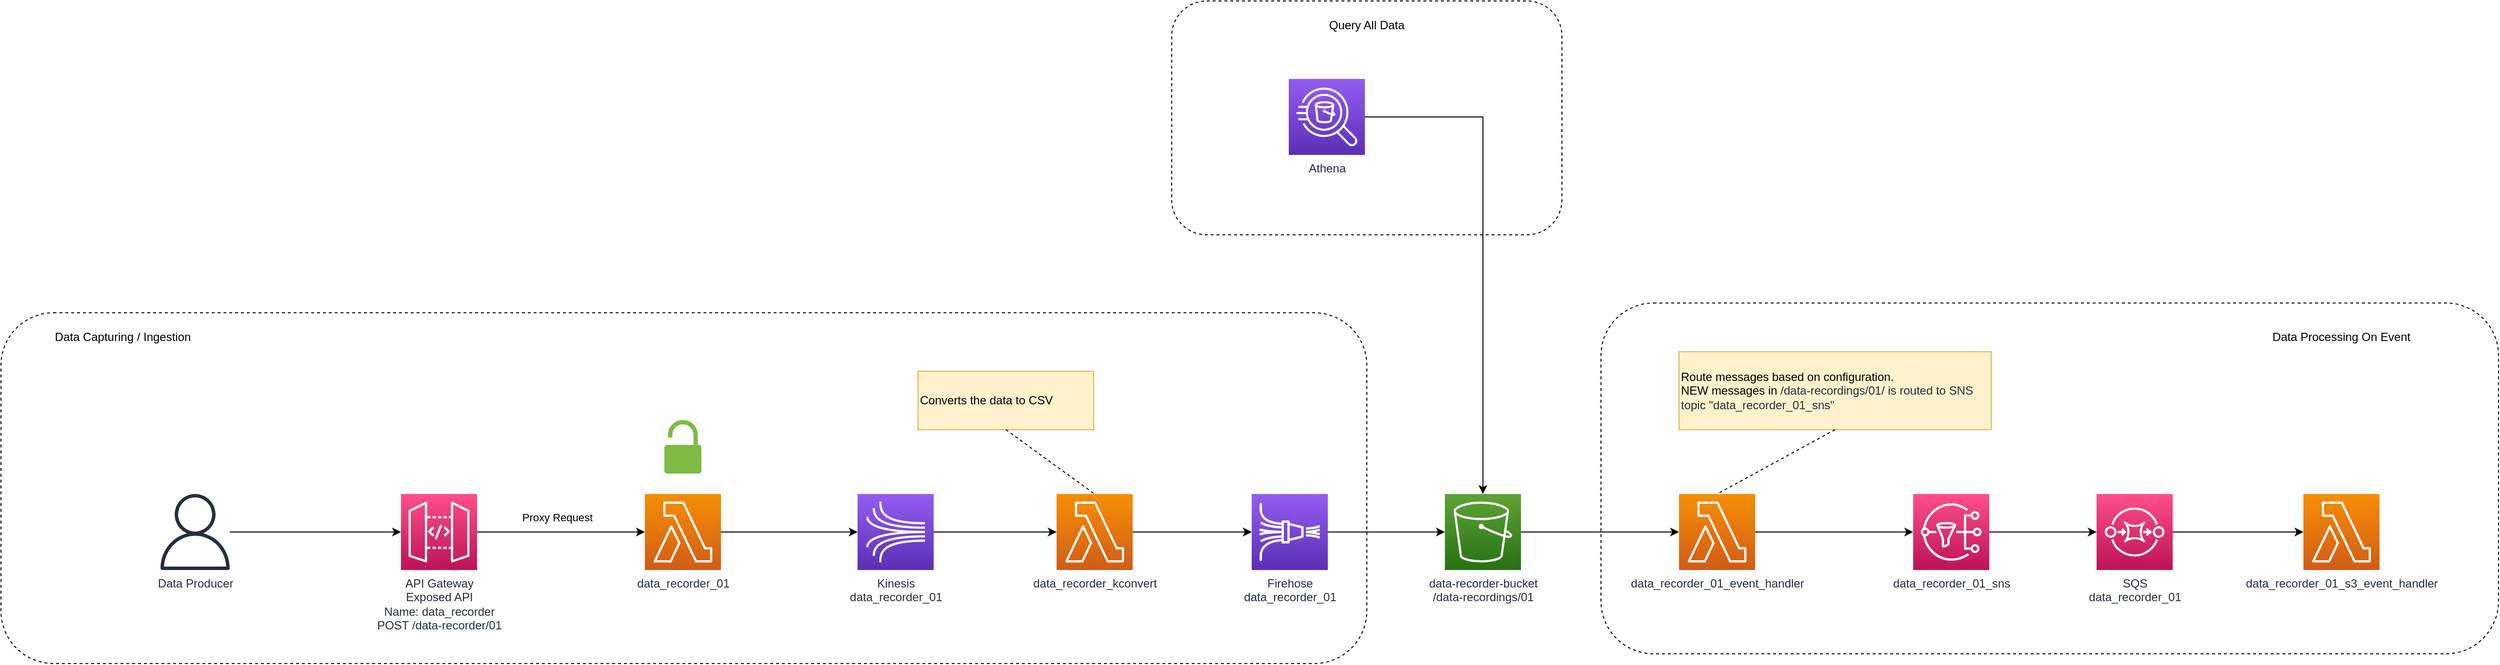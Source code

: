 <mxfile version="20.2.3" type="device" pages="3"><diagram id="qw9c02lZV7VKCfLUnJL3" name="Concept"><mxGraphModel dx="1235" dy="1229" grid="1" gridSize="10" guides="1" tooltips="1" connect="1" arrows="1" fold="1" page="1" pageScale="1" pageWidth="827" pageHeight="1169" math="0" shadow="0"><root><mxCell id="0"/><mxCell id="1" parent="0"/><mxCell id="oe01qW1uo_qNiYhucz5h-29" value="" style="rounded=1;whiteSpace=wrap;html=1;fillColor=none;dashed=1;" parent="1" vertex="1"><mxGeometry x="1200" y="760" width="1400" height="360" as="geometry"/></mxCell><mxCell id="oe01qW1uo_qNiYhucz5h-1" value="Proxy Request" style="edgeStyle=orthogonalEdgeStyle;rounded=0;orthogonalLoop=1;jettySize=auto;html=1;entryX=0;entryY=0.5;entryDx=0;entryDy=0;entryPerimeter=0;endArrow=classic;endFill=1;strokeColor=#000000;" parent="1" source="oe01qW1uo_qNiYhucz5h-2" target="oe01qW1uo_qNiYhucz5h-4" edge="1"><mxGeometry x="-0.046" y="15" relative="1" as="geometry"><mxPoint as="offset"/></mxGeometry></mxCell><mxCell id="oe01qW1uo_qNiYhucz5h-2" value="API Gateway&lt;br&gt;Exposed API&lt;br&gt;Name: data_recorder&lt;br&gt;POST /data-recorder/01" style="sketch=0;points=[[0,0,0],[0.25,0,0],[0.5,0,0],[0.75,0,0],[1,0,0],[0,1,0],[0.25,1,0],[0.5,1,0],[0.75,1,0],[1,1,0],[0,0.25,0],[0,0.5,0],[0,0.75,0],[1,0.25,0],[1,0.5,0],[1,0.75,0]];outlineConnect=0;fontColor=#232F3E;gradientColor=#FF4F8B;gradientDirection=north;fillColor=#BC1356;strokeColor=#ffffff;dashed=0;verticalLabelPosition=bottom;verticalAlign=top;align=center;html=1;fontSize=12;fontStyle=0;aspect=fixed;shape=mxgraph.aws4.resourceIcon;resIcon=mxgraph.aws4.api_gateway;" parent="1" vertex="1"><mxGeometry x="1610" y="946" width="78" height="78" as="geometry"/></mxCell><mxCell id="oe01qW1uo_qNiYhucz5h-37" style="edgeStyle=orthogonalEdgeStyle;rounded=0;orthogonalLoop=1;jettySize=auto;html=1;entryX=0;entryY=0.5;entryDx=0;entryDy=0;entryPerimeter=0;" parent="1" source="oe01qW1uo_qNiYhucz5h-4" target="oe01qW1uo_qNiYhucz5h-7" edge="1"><mxGeometry relative="1" as="geometry"><mxPoint x="1890" y="985" as="targetPoint"/></mxGeometry></mxCell><mxCell id="oe01qW1uo_qNiYhucz5h-4" value="data_recorder_01" style="sketch=0;points=[[0,0,0],[0.25,0,0],[0.5,0,0],[0.75,0,0],[1,0,0],[0,1,0],[0.25,1,0],[0.5,1,0],[0.75,1,0],[1,1,0],[0,0.25,0],[0,0.5,0],[0,0.75,0],[1,0.25,0],[1,0.5,0],[1,0.75,0]];outlineConnect=0;fontColor=#232F3E;gradientColor=#F78E04;gradientDirection=north;fillColor=#D05C17;strokeColor=#ffffff;dashed=0;verticalLabelPosition=bottom;verticalAlign=top;align=center;html=1;fontSize=12;fontStyle=0;aspect=fixed;shape=mxgraph.aws4.resourceIcon;resIcon=mxgraph.aws4.lambda;" parent="1" vertex="1"><mxGeometry x="1860" y="946" width="78" height="78" as="geometry"/></mxCell><mxCell id="oe01qW1uo_qNiYhucz5h-5" value="" style="sketch=0;pointerEvents=1;shadow=0;dashed=0;html=1;strokeColor=none;labelPosition=center;verticalLabelPosition=bottom;verticalAlign=top;outlineConnect=0;align=center;shape=mxgraph.office.security.lock_unprotected;fillColor=#7FBA42;" parent="1" vertex="1"><mxGeometry x="1880" y="870" width="38" height="55" as="geometry"/></mxCell><mxCell id="oe01qW1uo_qNiYhucz5h-6" style="edgeStyle=orthogonalEdgeStyle;rounded=0;orthogonalLoop=1;jettySize=auto;html=1;entryX=0;entryY=0.5;entryDx=0;entryDy=0;entryPerimeter=0;" parent="1" source="oe01qW1uo_qNiYhucz5h-7" target="oe01qW1uo_qNiYhucz5h-9" edge="1"><mxGeometry relative="1" as="geometry"/></mxCell><mxCell id="oe01qW1uo_qNiYhucz5h-7" value="Kinesis&lt;br&gt;data_recorder_01" style="sketch=0;points=[[0,0,0],[0.25,0,0],[0.5,0,0],[0.75,0,0],[1,0,0],[0,1,0],[0.25,1,0],[0.5,1,0],[0.75,1,0],[1,1,0],[0,0.25,0],[0,0.5,0],[0,0.75,0],[1,0.25,0],[1,0.5,0],[1,0.75,0]];outlineConnect=0;fontColor=#232F3E;gradientColor=#945DF2;gradientDirection=north;fillColor=#5A30B5;strokeColor=#ffffff;dashed=0;verticalLabelPosition=bottom;verticalAlign=top;align=center;html=1;fontSize=12;fontStyle=0;aspect=fixed;shape=mxgraph.aws4.resourceIcon;resIcon=mxgraph.aws4.kinesis;" parent="1" vertex="1"><mxGeometry x="2078" y="946" width="78" height="78" as="geometry"/></mxCell><mxCell id="oe01qW1uo_qNiYhucz5h-8" style="edgeStyle=orthogonalEdgeStyle;rounded=0;orthogonalLoop=1;jettySize=auto;html=1;entryX=0;entryY=0.5;entryDx=0;entryDy=0;entryPerimeter=0;" parent="1" source="oe01qW1uo_qNiYhucz5h-9" target="oe01qW1uo_qNiYhucz5h-11" edge="1"><mxGeometry relative="1" as="geometry"/></mxCell><mxCell id="oe01qW1uo_qNiYhucz5h-9" value="data_recorder_kconvert" style="sketch=0;points=[[0,0,0],[0.25,0,0],[0.5,0,0],[0.75,0,0],[1,0,0],[0,1,0],[0.25,1,0],[0.5,1,0],[0.75,1,0],[1,1,0],[0,0.25,0],[0,0.5,0],[0,0.75,0],[1,0.25,0],[1,0.5,0],[1,0.75,0]];outlineConnect=0;fontColor=#232F3E;gradientColor=#F78E04;gradientDirection=north;fillColor=#D05C17;strokeColor=#ffffff;dashed=0;verticalLabelPosition=bottom;verticalAlign=top;align=center;html=1;fontSize=12;fontStyle=0;aspect=fixed;shape=mxgraph.aws4.resourceIcon;resIcon=mxgraph.aws4.lambda;" parent="1" vertex="1"><mxGeometry x="2282" y="946" width="78" height="78" as="geometry"/></mxCell><mxCell id="oe01qW1uo_qNiYhucz5h-10" style="edgeStyle=orthogonalEdgeStyle;rounded=0;orthogonalLoop=1;jettySize=auto;html=1;entryX=0;entryY=0.5;entryDx=0;entryDy=0;entryPerimeter=0;" parent="1" source="oe01qW1uo_qNiYhucz5h-11" target="oe01qW1uo_qNiYhucz5h-13" edge="1"><mxGeometry relative="1" as="geometry"/></mxCell><mxCell id="oe01qW1uo_qNiYhucz5h-11" value="Firehose&lt;br&gt;data_recorder_01" style="sketch=0;points=[[0,0,0],[0.25,0,0],[0.5,0,0],[0.75,0,0],[1,0,0],[0,1,0],[0.25,1,0],[0.5,1,0],[0.75,1,0],[1,1,0],[0,0.25,0],[0,0.5,0],[0,0.75,0],[1,0.25,0],[1,0.5,0],[1,0.75,0]];outlineConnect=0;fontColor=#232F3E;gradientColor=#945DF2;gradientDirection=north;fillColor=#5A30B5;strokeColor=#ffffff;dashed=0;verticalLabelPosition=bottom;verticalAlign=top;align=center;html=1;fontSize=12;fontStyle=0;aspect=fixed;shape=mxgraph.aws4.resourceIcon;resIcon=mxgraph.aws4.kinesis_data_firehose;" parent="1" vertex="1"><mxGeometry x="2482" y="946" width="78" height="78" as="geometry"/></mxCell><mxCell id="oe01qW1uo_qNiYhucz5h-12" style="edgeStyle=orthogonalEdgeStyle;rounded=0;orthogonalLoop=1;jettySize=auto;html=1;entryX=0;entryY=0.5;entryDx=0;entryDy=0;entryPerimeter=0;" parent="1" source="oe01qW1uo_qNiYhucz5h-13" target="oe01qW1uo_qNiYhucz5h-15" edge="1"><mxGeometry relative="1" as="geometry"/></mxCell><mxCell id="oe01qW1uo_qNiYhucz5h-13" value="data-recorder-bucket&lt;br&gt;/data-recordings/01" style="sketch=0;points=[[0,0,0],[0.25,0,0],[0.5,0,0],[0.75,0,0],[1,0,0],[0,1,0],[0.25,1,0],[0.5,1,0],[0.75,1,0],[1,1,0],[0,0.25,0],[0,0.5,0],[0,0.75,0],[1,0.25,0],[1,0.5,0],[1,0.75,0]];outlineConnect=0;fontColor=#232F3E;gradientColor=#60A337;gradientDirection=north;fillColor=#277116;strokeColor=#ffffff;dashed=0;verticalLabelPosition=bottom;verticalAlign=top;align=center;html=1;fontSize=12;fontStyle=0;aspect=fixed;shape=mxgraph.aws4.resourceIcon;resIcon=mxgraph.aws4.s3;" parent="1" vertex="1"><mxGeometry x="2680" y="946" width="78" height="78" as="geometry"/></mxCell><mxCell id="oe01qW1uo_qNiYhucz5h-14" style="edgeStyle=orthogonalEdgeStyle;rounded=0;orthogonalLoop=1;jettySize=auto;html=1;entryX=0;entryY=0.5;entryDx=0;entryDy=0;entryPerimeter=0;" parent="1" source="oe01qW1uo_qNiYhucz5h-15" target="oe01qW1uo_qNiYhucz5h-17" edge="1"><mxGeometry relative="1" as="geometry"/></mxCell><mxCell id="oe01qW1uo_qNiYhucz5h-15" value="data_recorder_01_event_handler" style="sketch=0;points=[[0,0,0],[0.25,0,0],[0.5,0,0],[0.75,0,0],[1,0,0],[0,1,0],[0.25,1,0],[0.5,1,0],[0.75,1,0],[1,1,0],[0,0.25,0],[0,0.5,0],[0,0.75,0],[1,0.25,0],[1,0.5,0],[1,0.75,0]];outlineConnect=0;fontColor=#232F3E;gradientColor=#F78E04;gradientDirection=north;fillColor=#D05C17;strokeColor=#ffffff;dashed=0;verticalLabelPosition=bottom;verticalAlign=top;align=center;html=1;fontSize=12;fontStyle=0;aspect=fixed;shape=mxgraph.aws4.resourceIcon;resIcon=mxgraph.aws4.lambda;" parent="1" vertex="1"><mxGeometry x="2920" y="946" width="78" height="78" as="geometry"/></mxCell><mxCell id="oe01qW1uo_qNiYhucz5h-16" style="edgeStyle=orthogonalEdgeStyle;rounded=0;orthogonalLoop=1;jettySize=auto;html=1;entryX=0;entryY=0.5;entryDx=0;entryDy=0;entryPerimeter=0;" parent="1" source="oe01qW1uo_qNiYhucz5h-17" target="oe01qW1uo_qNiYhucz5h-19" edge="1"><mxGeometry relative="1" as="geometry"/></mxCell><mxCell id="oe01qW1uo_qNiYhucz5h-17" value="data_recorder_01_sns" style="sketch=0;points=[[0,0,0],[0.25,0,0],[0.5,0,0],[0.75,0,0],[1,0,0],[0,1,0],[0.25,1,0],[0.5,1,0],[0.75,1,0],[1,1,0],[0,0.25,0],[0,0.5,0],[0,0.75,0],[1,0.25,0],[1,0.5,0],[1,0.75,0]];outlineConnect=0;fontColor=#232F3E;gradientColor=#FF4F8B;gradientDirection=north;fillColor=#BC1356;strokeColor=#ffffff;dashed=0;verticalLabelPosition=bottom;verticalAlign=top;align=center;html=1;fontSize=12;fontStyle=0;aspect=fixed;shape=mxgraph.aws4.resourceIcon;resIcon=mxgraph.aws4.sns;" parent="1" vertex="1"><mxGeometry x="3160" y="946" width="78" height="78" as="geometry"/></mxCell><mxCell id="oe01qW1uo_qNiYhucz5h-18" style="edgeStyle=orthogonalEdgeStyle;rounded=0;orthogonalLoop=1;jettySize=auto;html=1;entryX=0;entryY=0.5;entryDx=0;entryDy=0;entryPerimeter=0;" parent="1" source="oe01qW1uo_qNiYhucz5h-19" target="oe01qW1uo_qNiYhucz5h-20" edge="1"><mxGeometry relative="1" as="geometry"/></mxCell><mxCell id="oe01qW1uo_qNiYhucz5h-19" value="SQS&lt;br&gt;data_recorder_01" style="sketch=0;points=[[0,0,0],[0.25,0,0],[0.5,0,0],[0.75,0,0],[1,0,0],[0,1,0],[0.25,1,0],[0.5,1,0],[0.75,1,0],[1,1,0],[0,0.25,0],[0,0.5,0],[0,0.75,0],[1,0.25,0],[1,0.5,0],[1,0.75,0]];outlineConnect=0;fontColor=#232F3E;gradientColor=#FF4F8B;gradientDirection=north;fillColor=#BC1356;strokeColor=#ffffff;dashed=0;verticalLabelPosition=bottom;verticalAlign=top;align=center;html=1;fontSize=12;fontStyle=0;aspect=fixed;shape=mxgraph.aws4.resourceIcon;resIcon=mxgraph.aws4.sqs;" parent="1" vertex="1"><mxGeometry x="3348" y="946" width="78" height="78" as="geometry"/></mxCell><mxCell id="oe01qW1uo_qNiYhucz5h-20" value="data_recorder_01_s3_event_handler" style="sketch=0;points=[[0,0,0],[0.25,0,0],[0.5,0,0],[0.75,0,0],[1,0,0],[0,1,0],[0.25,1,0],[0.5,1,0],[0.75,1,0],[1,1,0],[0,0.25,0],[0,0.5,0],[0,0.75,0],[1,0.25,0],[1,0.5,0],[1,0.75,0]];outlineConnect=0;fontColor=#232F3E;gradientColor=#F78E04;gradientDirection=north;fillColor=#D05C17;strokeColor=#ffffff;dashed=0;verticalLabelPosition=bottom;verticalAlign=top;align=center;html=1;fontSize=12;fontStyle=0;aspect=fixed;shape=mxgraph.aws4.resourceIcon;resIcon=mxgraph.aws4.lambda;" parent="1" vertex="1"><mxGeometry x="3560" y="946" width="78" height="78" as="geometry"/></mxCell><mxCell id="oe01qW1uo_qNiYhucz5h-21" value="Route messages based on configuration.&lt;br&gt;NEW messages in&amp;nbsp;&lt;span style=&quot;color: rgb(35, 47, 62); text-align: center;&quot;&gt;/data-recordings/01&lt;/span&gt;&lt;span style=&quot;color: rgb(35, 47, 62); text-align: center;&quot;&gt;/ is routed to SNS topic &quot;&lt;/span&gt;&lt;span style=&quot;color: rgb(35, 47, 62); text-align: center;&quot;&gt;data_recorder_01&lt;/span&gt;&lt;span style=&quot;color: rgb(35, 47, 62); text-align: center;&quot;&gt;_sns&lt;/span&gt;&lt;span style=&quot;color: rgb(35, 47, 62); text-align: center;&quot;&gt;&quot;&lt;/span&gt;" style="text;html=1;strokeColor=#d6b656;fillColor=#fff2cc;align=left;verticalAlign=middle;whiteSpace=wrap;rounded=0;" parent="1" vertex="1"><mxGeometry x="2920" y="800" width="320" height="80" as="geometry"/></mxCell><mxCell id="oe01qW1uo_qNiYhucz5h-22" value="" style="endArrow=none;dashed=1;html=1;rounded=0;strokeColor=#000000;entryX=0.5;entryY=0;entryDx=0;entryDy=0;exitX=0.5;exitY=1;exitDx=0;exitDy=0;entryPerimeter=0;" parent="1" source="oe01qW1uo_qNiYhucz5h-21" target="oe01qW1uo_qNiYhucz5h-15" edge="1"><mxGeometry width="50" height="50" relative="1" as="geometry"><mxPoint x="2800" y="1435" as="sourcePoint"/><mxPoint x="2890" y="1380" as="targetPoint"/></mxGeometry></mxCell><mxCell id="oe01qW1uo_qNiYhucz5h-23" style="edgeStyle=orthogonalEdgeStyle;rounded=0;orthogonalLoop=1;jettySize=auto;html=1;entryX=0.5;entryY=0;entryDx=0;entryDy=0;entryPerimeter=0;" parent="1" source="oe01qW1uo_qNiYhucz5h-24" target="oe01qW1uo_qNiYhucz5h-13" edge="1"><mxGeometry relative="1" as="geometry"/></mxCell><mxCell id="oe01qW1uo_qNiYhucz5h-24" value="Athena" style="sketch=0;points=[[0,0,0],[0.25,0,0],[0.5,0,0],[0.75,0,0],[1,0,0],[0,1,0],[0.25,1,0],[0.5,1,0],[0.75,1,0],[1,1,0],[0,0.25,0],[0,0.5,0],[0,0.75,0],[1,0.25,0],[1,0.5,0],[1,0.75,0]];outlineConnect=0;fontColor=#232F3E;gradientColor=#945DF2;gradientDirection=north;fillColor=#5A30B5;strokeColor=#ffffff;dashed=0;verticalLabelPosition=bottom;verticalAlign=top;align=center;html=1;fontSize=12;fontStyle=0;aspect=fixed;shape=mxgraph.aws4.resourceIcon;resIcon=mxgraph.aws4.athena;" parent="1" vertex="1"><mxGeometry x="2520" y="520" width="78" height="78" as="geometry"/></mxCell><mxCell id="oe01qW1uo_qNiYhucz5h-25" value="Converts the data to CSV" style="text;html=1;strokeColor=#d6b656;fillColor=#fff2cc;align=left;verticalAlign=middle;whiteSpace=wrap;rounded=0;" parent="1" vertex="1"><mxGeometry x="2140" y="820" width="180" height="60" as="geometry"/></mxCell><mxCell id="oe01qW1uo_qNiYhucz5h-26" value="" style="endArrow=none;dashed=1;html=1;rounded=0;strokeColor=#000000;entryX=0.5;entryY=0;entryDx=0;entryDy=0;exitX=0.5;exitY=1;exitDx=0;exitDy=0;entryPerimeter=0;" parent="1" source="oe01qW1uo_qNiYhucz5h-25" target="oe01qW1uo_qNiYhucz5h-9" edge="1"><mxGeometry width="50" height="50" relative="1" as="geometry"><mxPoint x="3090" y="890" as="sourcePoint"/><mxPoint x="2969.0" y="956" as="targetPoint"/></mxGeometry></mxCell><mxCell id="oe01qW1uo_qNiYhucz5h-28" style="edgeStyle=orthogonalEdgeStyle;rounded=0;orthogonalLoop=1;jettySize=auto;html=1;entryX=0;entryY=0.5;entryDx=0;entryDy=0;entryPerimeter=0;" parent="1" source="oe01qW1uo_qNiYhucz5h-27" target="oe01qW1uo_qNiYhucz5h-2" edge="1"><mxGeometry relative="1" as="geometry"/></mxCell><mxCell id="oe01qW1uo_qNiYhucz5h-27" value="Data Producer" style="sketch=0;outlineConnect=0;fontColor=#232F3E;gradientColor=none;fillColor=#232F3D;strokeColor=none;dashed=0;verticalLabelPosition=bottom;verticalAlign=top;align=center;html=1;fontSize=12;fontStyle=0;aspect=fixed;pointerEvents=1;shape=mxgraph.aws4.user;" parent="1" vertex="1"><mxGeometry x="1360" y="946" width="78" height="78" as="geometry"/></mxCell><mxCell id="oe01qW1uo_qNiYhucz5h-30" value="Data Capturing / Ingestion" style="text;html=1;strokeColor=none;fillColor=none;align=center;verticalAlign=middle;whiteSpace=wrap;rounded=0;dashed=1;" parent="1" vertex="1"><mxGeometry x="1230" y="770" width="190" height="30" as="geometry"/></mxCell><mxCell id="oe01qW1uo_qNiYhucz5h-31" value="" style="rounded=1;whiteSpace=wrap;html=1;fillColor=none;dashed=1;" parent="1" vertex="1"><mxGeometry x="2840" y="750" width="920" height="360" as="geometry"/></mxCell><mxCell id="oe01qW1uo_qNiYhucz5h-32" value="Data Processing On Event" style="text;html=1;strokeColor=none;fillColor=none;align=center;verticalAlign=middle;whiteSpace=wrap;rounded=0;dashed=1;" parent="1" vertex="1"><mxGeometry x="3514" y="770" width="170" height="30" as="geometry"/></mxCell><mxCell id="oe01qW1uo_qNiYhucz5h-33" value="" style="rounded=1;whiteSpace=wrap;html=1;fillColor=none;dashed=1;" parent="1" vertex="1"><mxGeometry x="2400" y="440" width="400" height="240" as="geometry"/></mxCell><mxCell id="oe01qW1uo_qNiYhucz5h-34" value="Query All Data" style="text;html=1;strokeColor=none;fillColor=none;align=center;verticalAlign=middle;whiteSpace=wrap;rounded=0;dashed=1;" parent="1" vertex="1"><mxGeometry x="2515" y="450" width="170" height="30" as="geometry"/></mxCell></root></mxGraphModel></diagram><diagram id="UgiV6qb9YlKRPf1RZj1T" name="Lab2"><mxGraphModel dx="3716" dy="1229" grid="1" gridSize="10" guides="1" tooltips="1" connect="1" arrows="1" fold="1" page="1" pageScale="1" pageWidth="827" pageHeight="1169" math="0" shadow="0"><root><mxCell id="0"/><mxCell id="1" parent="0"/><mxCell id="gmtj91rclVVDiSBkEWJ0-36" value="" style="rounded=0;whiteSpace=wrap;html=1;dashed=1;fillColor=#f5f5f5;fontColor=#333333;strokeColor=#666666;" parent="1" vertex="1"><mxGeometry x="2320" y="1240" width="2400" height="1600" as="geometry"/></mxCell><mxCell id="gmtj91rclVVDiSBkEWJ0-35" value="" style="rounded=0;whiteSpace=wrap;html=1;dashed=1;" parent="1" vertex="1"><mxGeometry x="360" y="1240" width="1960" height="1600" as="geometry"/></mxCell><mxCell id="gmtj91rclVVDiSBkEWJ0-34" value="" style="rounded=0;whiteSpace=wrap;html=1;dashed=1;fillColor=#f5f5f5;fontColor=#333333;strokeColor=#666666;" parent="1" vertex="1"><mxGeometry x="-1480" y="1240" width="1840" height="1600" as="geometry"/></mxCell><mxCell id="gmtj91rclVVDiSBkEWJ0-25" value="" style="rounded=1;whiteSpace=wrap;html=1;fillColor=none;dashed=1;" parent="1" vertex="1"><mxGeometry x="838" y="1731" width="790" height="480" as="geometry"/></mxCell><mxCell id="gmtj91rclVVDiSBkEWJ0-17" value="" style="rounded=1;whiteSpace=wrap;html=1;fillColor=none;dashed=1;" parent="1" vertex="1"><mxGeometry x="4010" y="2070" width="590" height="140" as="geometry"/></mxCell><mxCell id="gmtj91rclVVDiSBkEWJ0-14" value="PublicEventApiGatewaySandboxStage" style="fillColor=none;strokeColor=#5A6C86;dashed=1;verticalAlign=top;fontStyle=0;fontColor=#5A6C86;" parent="1" vertex="1"><mxGeometry x="-1340" y="2011" width="1120" height="400" as="geometry"/></mxCell><mxCell id="gmtj91rclVVDiSBkEWJ0-15" value="PublicEventApiGatewaySandboxStageDeployment" style="fillColor=none;strokeColor=#147EBA;dashed=1;verticalAlign=top;fontStyle=0;fontColor=#147EBA;" parent="1" vertex="1"><mxGeometry x="-1300" y="2061" width="1040" height="290" as="geometry"/></mxCell><mxCell id="gmtj91rclVVDiSBkEWJ0-13" value="" style="rounded=1;whiteSpace=wrap;html=1;fillColor=none;dashed=1;" parent="1" vertex="1"><mxGeometry x="-180" y="2051" width="280" height="320" as="geometry"/></mxCell><mxCell id="rNRXdAk5gesige0gg-Rm-52" value="" style="rounded=0;whiteSpace=wrap;html=1;fillColor=none;" parent="1" vertex="1"><mxGeometry x="3760" y="1280" width="670" height="370" as="geometry"/></mxCell><mxCell id="rNRXdAk5gesige0gg-Rm-31" value="" style="rounded=1;whiteSpace=wrap;html=1;fillColor=none;dashed=1;" parent="1" vertex="1"><mxGeometry x="2840" y="750" width="600" height="360" as="geometry"/></mxCell><mxCell id="rNRXdAk5gesige0gg-Rm-1" value="" style="rounded=1;whiteSpace=wrap;html=1;fillColor=none;dashed=1;" parent="1" vertex="1"><mxGeometry x="1200" y="760" width="1400" height="360" as="geometry"/></mxCell><mxCell id="rNRXdAk5gesige0gg-Rm-2" value="Proxy Request" style="edgeStyle=orthogonalEdgeStyle;rounded=0;orthogonalLoop=1;jettySize=auto;html=1;entryX=0;entryY=0.5;entryDx=0;entryDy=0;entryPerimeter=0;endArrow=classic;endFill=1;strokeColor=#000000;" parent="1" source="rNRXdAk5gesige0gg-Rm-3" target="rNRXdAk5gesige0gg-Rm-5" edge="1"><mxGeometry x="-0.046" y="15" relative="1" as="geometry"><mxPoint as="offset"/></mxGeometry></mxCell><mxCell id="rNRXdAk5gesige0gg-Rm-3" value="API Gateway&lt;br&gt;Exposed API&lt;br&gt;Name: data_recorder&lt;br&gt;POST /data-recorder/01" style="sketch=0;points=[[0,0,0],[0.25,0,0],[0.5,0,0],[0.75,0,0],[1,0,0],[0,1,0],[0.25,1,0],[0.5,1,0],[0.75,1,0],[1,1,0],[0,0.25,0],[0,0.5,0],[0,0.75,0],[1,0.25,0],[1,0.5,0],[1,0.75,0]];outlineConnect=0;fontColor=#232F3E;gradientColor=#FF4F8B;gradientDirection=north;fillColor=#BC1356;strokeColor=#ffffff;dashed=0;verticalLabelPosition=bottom;verticalAlign=top;align=center;html=1;fontSize=12;fontStyle=0;aspect=fixed;shape=mxgraph.aws4.resourceIcon;resIcon=mxgraph.aws4.api_gateway;" parent="1" vertex="1"><mxGeometry x="1610" y="946" width="78" height="78" as="geometry"/></mxCell><mxCell id="rNRXdAk5gesige0gg-Rm-4" style="edgeStyle=orthogonalEdgeStyle;rounded=0;orthogonalLoop=1;jettySize=auto;html=1;entryX=0;entryY=0.5;entryDx=0;entryDy=0;entryPerimeter=0;" parent="1" source="rNRXdAk5gesige0gg-Rm-5" target="rNRXdAk5gesige0gg-Rm-8" edge="1"><mxGeometry relative="1" as="geometry"><mxPoint x="1890" y="985" as="targetPoint"/></mxGeometry></mxCell><mxCell id="rNRXdAk5gesige0gg-Rm-5" value="data_recorder_01" style="sketch=0;points=[[0,0,0],[0.25,0,0],[0.5,0,0],[0.75,0,0],[1,0,0],[0,1,0],[0.25,1,0],[0.5,1,0],[0.75,1,0],[1,1,0],[0,0.25,0],[0,0.5,0],[0,0.75,0],[1,0.25,0],[1,0.5,0],[1,0.75,0]];outlineConnect=0;fontColor=#232F3E;gradientColor=#F78E04;gradientDirection=north;fillColor=#D05C17;strokeColor=#ffffff;dashed=0;verticalLabelPosition=bottom;verticalAlign=top;align=center;html=1;fontSize=12;fontStyle=0;aspect=fixed;shape=mxgraph.aws4.resourceIcon;resIcon=mxgraph.aws4.lambda;" parent="1" vertex="1"><mxGeometry x="1860" y="946" width="78" height="78" as="geometry"/></mxCell><mxCell id="rNRXdAk5gesige0gg-Rm-6" value="" style="sketch=0;pointerEvents=1;shadow=0;dashed=0;html=1;strokeColor=none;labelPosition=center;verticalLabelPosition=bottom;verticalAlign=top;outlineConnect=0;align=center;shape=mxgraph.office.security.lock_unprotected;fillColor=#7FBA42;" parent="1" vertex="1"><mxGeometry x="1880" y="870" width="38" height="55" as="geometry"/></mxCell><mxCell id="rNRXdAk5gesige0gg-Rm-7" style="edgeStyle=orthogonalEdgeStyle;rounded=0;orthogonalLoop=1;jettySize=auto;html=1;entryX=0;entryY=0.5;entryDx=0;entryDy=0;entryPerimeter=0;" parent="1" source="rNRXdAk5gesige0gg-Rm-8" target="rNRXdAk5gesige0gg-Rm-10" edge="1"><mxGeometry relative="1" as="geometry"/></mxCell><mxCell id="rNRXdAk5gesige0gg-Rm-8" value="Kinesis&lt;br&gt;data_recorder_01" style="sketch=0;points=[[0,0,0],[0.25,0,0],[0.5,0,0],[0.75,0,0],[1,0,0],[0,1,0],[0.25,1,0],[0.5,1,0],[0.75,1,0],[1,1,0],[0,0.25,0],[0,0.5,0],[0,0.75,0],[1,0.25,0],[1,0.5,0],[1,0.75,0]];outlineConnect=0;fontColor=#232F3E;gradientColor=#945DF2;gradientDirection=north;fillColor=#5A30B5;strokeColor=#ffffff;dashed=0;verticalLabelPosition=bottom;verticalAlign=top;align=center;html=1;fontSize=12;fontStyle=0;aspect=fixed;shape=mxgraph.aws4.resourceIcon;resIcon=mxgraph.aws4.kinesis;" parent="1" vertex="1"><mxGeometry x="2078" y="946" width="78" height="78" as="geometry"/></mxCell><mxCell id="rNRXdAk5gesige0gg-Rm-9" style="edgeStyle=orthogonalEdgeStyle;rounded=0;orthogonalLoop=1;jettySize=auto;html=1;entryX=0;entryY=0.5;entryDx=0;entryDy=0;entryPerimeter=0;" parent="1" source="rNRXdAk5gesige0gg-Rm-10" target="rNRXdAk5gesige0gg-Rm-12" edge="1"><mxGeometry relative="1" as="geometry"/></mxCell><mxCell id="rNRXdAk5gesige0gg-Rm-10" value="data_recorder_kconvert" style="sketch=0;points=[[0,0,0],[0.25,0,0],[0.5,0,0],[0.75,0,0],[1,0,0],[0,1,0],[0.25,1,0],[0.5,1,0],[0.75,1,0],[1,1,0],[0,0.25,0],[0,0.5,0],[0,0.75,0],[1,0.25,0],[1,0.5,0],[1,0.75,0]];outlineConnect=0;fontColor=#232F3E;gradientColor=#F78E04;gradientDirection=north;fillColor=#D05C17;strokeColor=#ffffff;dashed=0;verticalLabelPosition=bottom;verticalAlign=top;align=center;html=1;fontSize=12;fontStyle=0;aspect=fixed;shape=mxgraph.aws4.resourceIcon;resIcon=mxgraph.aws4.lambda;" parent="1" vertex="1"><mxGeometry x="2282" y="946" width="78" height="78" as="geometry"/></mxCell><mxCell id="rNRXdAk5gesige0gg-Rm-11" style="edgeStyle=orthogonalEdgeStyle;rounded=0;orthogonalLoop=1;jettySize=auto;html=1;entryX=0;entryY=0.5;entryDx=0;entryDy=0;entryPerimeter=0;" parent="1" source="rNRXdAk5gesige0gg-Rm-12" target="rNRXdAk5gesige0gg-Rm-14" edge="1"><mxGeometry relative="1" as="geometry"/></mxCell><mxCell id="rNRXdAk5gesige0gg-Rm-12" value="Firehose&lt;br&gt;data_recorder_01" style="sketch=0;points=[[0,0,0],[0.25,0,0],[0.5,0,0],[0.75,0,0],[1,0,0],[0,1,0],[0.25,1,0],[0.5,1,0],[0.75,1,0],[1,1,0],[0,0.25,0],[0,0.5,0],[0,0.75,0],[1,0.25,0],[1,0.5,0],[1,0.75,0]];outlineConnect=0;fontColor=#232F3E;gradientColor=#945DF2;gradientDirection=north;fillColor=#5A30B5;strokeColor=#ffffff;dashed=0;verticalLabelPosition=bottom;verticalAlign=top;align=center;html=1;fontSize=12;fontStyle=0;aspect=fixed;shape=mxgraph.aws4.resourceIcon;resIcon=mxgraph.aws4.kinesis_data_firehose;" parent="1" vertex="1"><mxGeometry x="2482" y="946" width="78" height="78" as="geometry"/></mxCell><mxCell id="rNRXdAk5gesige0gg-Rm-13" style="edgeStyle=orthogonalEdgeStyle;rounded=0;orthogonalLoop=1;jettySize=auto;html=1;entryX=0;entryY=0.5;entryDx=0;entryDy=0;entryPerimeter=0;" parent="1" source="rNRXdAk5gesige0gg-Rm-14" target="rNRXdAk5gesige0gg-Rm-18" edge="1"><mxGeometry relative="1" as="geometry"><mxPoint x="2920" y="985" as="targetPoint"/></mxGeometry></mxCell><mxCell id="rNRXdAk5gesige0gg-Rm-14" value="data-recorder-bucket&lt;br&gt;/data-recordings/01" style="sketch=0;points=[[0,0,0],[0.25,0,0],[0.5,0,0],[0.75,0,0],[1,0,0],[0,1,0],[0.25,1,0],[0.5,1,0],[0.75,1,0],[1,1,0],[0,0.25,0],[0,0.5,0],[0,0.75,0],[1,0.25,0],[1,0.5,0],[1,0.75,0]];outlineConnect=0;fontColor=#232F3E;gradientColor=#60A337;gradientDirection=north;fillColor=#277116;strokeColor=#ffffff;dashed=0;verticalLabelPosition=bottom;verticalAlign=top;align=center;html=1;fontSize=12;fontStyle=0;aspect=fixed;shape=mxgraph.aws4.resourceIcon;resIcon=mxgraph.aws4.s3;" parent="1" vertex="1"><mxGeometry x="2680" y="946" width="78" height="78" as="geometry"/></mxCell><mxCell id="rNRXdAk5gesige0gg-Rm-17" style="edgeStyle=orthogonalEdgeStyle;rounded=0;orthogonalLoop=1;jettySize=auto;html=1;entryX=0;entryY=0.5;entryDx=0;entryDy=0;entryPerimeter=0;" parent="1" source="rNRXdAk5gesige0gg-Rm-18" target="rNRXdAk5gesige0gg-Rm-20" edge="1"><mxGeometry relative="1" as="geometry"/></mxCell><mxCell id="rNRXdAk5gesige0gg-Rm-18" value="data_recorder_01_sns" style="sketch=0;points=[[0,0,0],[0.25,0,0],[0.5,0,0],[0.75,0,0],[1,0,0],[0,1,0],[0.25,1,0],[0.5,1,0],[0.75,1,0],[1,1,0],[0,0.25,0],[0,0.5,0],[0,0.75,0],[1,0.25,0],[1,0.5,0],[1,0.75,0]];outlineConnect=0;fontColor=#232F3E;gradientColor=#FF4F8B;gradientDirection=north;fillColor=#BC1356;strokeColor=#ffffff;dashed=0;verticalLabelPosition=bottom;verticalAlign=top;align=center;html=1;fontSize=12;fontStyle=0;aspect=fixed;shape=mxgraph.aws4.resourceIcon;resIcon=mxgraph.aws4.sns;" parent="1" vertex="1"><mxGeometry x="2880" y="946" width="78" height="78" as="geometry"/></mxCell><mxCell id="rNRXdAk5gesige0gg-Rm-19" style="edgeStyle=orthogonalEdgeStyle;rounded=0;orthogonalLoop=1;jettySize=auto;html=1;entryX=0;entryY=0.5;entryDx=0;entryDy=0;entryPerimeter=0;" parent="1" source="rNRXdAk5gesige0gg-Rm-20" target="rNRXdAk5gesige0gg-Rm-21" edge="1"><mxGeometry relative="1" as="geometry"/></mxCell><mxCell id="rNRXdAk5gesige0gg-Rm-20" value="SQS&lt;br&gt;data_recorder_01" style="sketch=0;points=[[0,0,0],[0.25,0,0],[0.5,0,0],[0.75,0,0],[1,0,0],[0,1,0],[0.25,1,0],[0.5,1,0],[0.75,1,0],[1,1,0],[0,0.25,0],[0,0.5,0],[0,0.75,0],[1,0.25,0],[1,0.5,0],[1,0.75,0]];outlineConnect=0;fontColor=#232F3E;gradientColor=#FF4F8B;gradientDirection=north;fillColor=#BC1356;strokeColor=#ffffff;dashed=0;verticalLabelPosition=bottom;verticalAlign=top;align=center;html=1;fontSize=12;fontStyle=0;aspect=fixed;shape=mxgraph.aws4.resourceIcon;resIcon=mxgraph.aws4.sqs;" parent="1" vertex="1"><mxGeometry x="3068" y="946" width="78" height="78" as="geometry"/></mxCell><mxCell id="rNRXdAk5gesige0gg-Rm-21" value="data_recorder_01_s3_event_handler" style="sketch=0;points=[[0,0,0],[0.25,0,0],[0.5,0,0],[0.75,0,0],[1,0,0],[0,1,0],[0.25,1,0],[0.5,1,0],[0.75,1,0],[1,1,0],[0,0.25,0],[0,0.5,0],[0,0.75,0],[1,0.25,0],[1,0.5,0],[1,0.75,0]];outlineConnect=0;fontColor=#232F3E;gradientColor=#F78E04;gradientDirection=north;fillColor=#D05C17;strokeColor=#ffffff;dashed=0;verticalLabelPosition=bottom;verticalAlign=top;align=center;html=1;fontSize=12;fontStyle=0;aspect=fixed;shape=mxgraph.aws4.resourceIcon;resIcon=mxgraph.aws4.lambda;" parent="1" vertex="1"><mxGeometry x="3280" y="946" width="78" height="78" as="geometry"/></mxCell><mxCell id="rNRXdAk5gesige0gg-Rm-22" value="Route messages based on configuration.&lt;br&gt;NEW messages in&amp;nbsp;&lt;span style=&quot;color: rgb(35, 47, 62); text-align: center;&quot;&gt;/data-recordings/01&lt;/span&gt;&lt;span style=&quot;color: rgb(35, 47, 62); text-align: center;&quot;&gt;/ is routed to SNS topic &quot;&lt;/span&gt;&lt;span style=&quot;color: rgb(35, 47, 62); text-align: center;&quot;&gt;data_recorder_01&lt;/span&gt;&lt;span style=&quot;color: rgb(35, 47, 62); text-align: center;&quot;&gt;_sns&lt;/span&gt;&lt;span style=&quot;color: rgb(35, 47, 62); text-align: center;&quot;&gt;&quot;&lt;/span&gt;" style="text;html=1;strokeColor=#d6b656;fillColor=#fff2cc;align=left;verticalAlign=middle;whiteSpace=wrap;rounded=0;" parent="1" vertex="1"><mxGeometry x="2958" y="820" width="320" height="80" as="geometry"/></mxCell><mxCell id="rNRXdAk5gesige0gg-Rm-23" value="" style="endArrow=none;dashed=1;html=1;rounded=0;strokeColor=#000000;entryX=0.5;entryY=0;entryDx=0;entryDy=0;exitX=0.5;exitY=1;exitDx=0;exitDy=0;entryPerimeter=0;" parent="1" source="rNRXdAk5gesige0gg-Rm-22" target="rNRXdAk5gesige0gg-Rm-21" edge="1"><mxGeometry width="50" height="50" relative="1" as="geometry"><mxPoint x="2520" y="1435" as="sourcePoint"/><mxPoint x="2610" y="1380" as="targetPoint"/></mxGeometry></mxCell><mxCell id="rNRXdAk5gesige0gg-Rm-24" style="edgeStyle=orthogonalEdgeStyle;rounded=0;orthogonalLoop=1;jettySize=auto;html=1;entryX=0.5;entryY=0;entryDx=0;entryDy=0;entryPerimeter=0;" parent="1" source="rNRXdAk5gesige0gg-Rm-25" target="rNRXdAk5gesige0gg-Rm-14" edge="1"><mxGeometry relative="1" as="geometry"/></mxCell><mxCell id="rNRXdAk5gesige0gg-Rm-25" value="Athena" style="sketch=0;points=[[0,0,0],[0.25,0,0],[0.5,0,0],[0.75,0,0],[1,0,0],[0,1,0],[0.25,1,0],[0.5,1,0],[0.75,1,0],[1,1,0],[0,0.25,0],[0,0.5,0],[0,0.75,0],[1,0.25,0],[1,0.5,0],[1,0.75,0]];outlineConnect=0;fontColor=#232F3E;gradientColor=#945DF2;gradientDirection=north;fillColor=#5A30B5;strokeColor=#ffffff;dashed=0;verticalLabelPosition=bottom;verticalAlign=top;align=center;html=1;fontSize=12;fontStyle=0;aspect=fixed;shape=mxgraph.aws4.resourceIcon;resIcon=mxgraph.aws4.athena;" parent="1" vertex="1"><mxGeometry x="2520" y="520" width="78" height="78" as="geometry"/></mxCell><mxCell id="rNRXdAk5gesige0gg-Rm-26" value="Converts the data to CSV" style="text;html=1;strokeColor=#d6b656;fillColor=#fff2cc;align=left;verticalAlign=middle;whiteSpace=wrap;rounded=0;" parent="1" vertex="1"><mxGeometry x="2140" y="820" width="180" height="60" as="geometry"/></mxCell><mxCell id="rNRXdAk5gesige0gg-Rm-27" value="" style="endArrow=none;dashed=1;html=1;rounded=0;strokeColor=#000000;entryX=0.5;entryY=0;entryDx=0;entryDy=0;exitX=0.5;exitY=1;exitDx=0;exitDy=0;entryPerimeter=0;" parent="1" source="rNRXdAk5gesige0gg-Rm-26" target="rNRXdAk5gesige0gg-Rm-10" edge="1"><mxGeometry width="50" height="50" relative="1" as="geometry"><mxPoint x="3090" y="890" as="sourcePoint"/><mxPoint x="2969.0" y="956" as="targetPoint"/></mxGeometry></mxCell><mxCell id="rNRXdAk5gesige0gg-Rm-28" style="edgeStyle=orthogonalEdgeStyle;rounded=0;orthogonalLoop=1;jettySize=auto;html=1;entryX=0;entryY=0.5;entryDx=0;entryDy=0;entryPerimeter=0;" parent="1" source="rNRXdAk5gesige0gg-Rm-29" target="rNRXdAk5gesige0gg-Rm-3" edge="1"><mxGeometry relative="1" as="geometry"/></mxCell><mxCell id="rNRXdAk5gesige0gg-Rm-29" value="Data Producer" style="sketch=0;outlineConnect=0;fontColor=#232F3E;gradientColor=none;fillColor=#232F3D;strokeColor=none;dashed=0;verticalLabelPosition=bottom;verticalAlign=top;align=center;html=1;fontSize=12;fontStyle=0;aspect=fixed;pointerEvents=1;shape=mxgraph.aws4.user;" parent="1" vertex="1"><mxGeometry x="1360" y="946" width="78" height="78" as="geometry"/></mxCell><mxCell id="rNRXdAk5gesige0gg-Rm-30" value="Data Capturing / Ingestion" style="text;html=1;strokeColor=none;fillColor=none;align=center;verticalAlign=middle;whiteSpace=wrap;rounded=0;dashed=1;" parent="1" vertex="1"><mxGeometry x="1230" y="770" width="190" height="30" as="geometry"/></mxCell><mxCell id="rNRXdAk5gesige0gg-Rm-32" value="Data Processing On Event" style="text;html=1;strokeColor=none;fillColor=none;align=center;verticalAlign=middle;whiteSpace=wrap;rounded=0;dashed=1;" parent="1" vertex="1"><mxGeometry x="3250" y="770" width="170" height="30" as="geometry"/></mxCell><mxCell id="rNRXdAk5gesige0gg-Rm-33" value="" style="rounded=1;whiteSpace=wrap;html=1;fillColor=none;dashed=1;" parent="1" vertex="1"><mxGeometry x="2400" y="440" width="400" height="240" as="geometry"/></mxCell><mxCell id="rNRXdAk5gesige0gg-Rm-34" value="Query All Data" style="text;html=1;strokeColor=none;fillColor=none;align=center;verticalAlign=middle;whiteSpace=wrap;rounded=0;dashed=1;" parent="1" vertex="1"><mxGeometry x="2515" y="450" width="170" height="30" as="geometry"/></mxCell><mxCell id="rNRXdAk5gesige0gg-Rm-40" style="edgeStyle=orthogonalEdgeStyle;rounded=0;orthogonalLoop=1;jettySize=auto;html=1;entryX=0;entryY=0.5;entryDx=0;entryDy=0;entryPerimeter=0;" parent="1" source="rNRXdAk5gesige0gg-Rm-35" target="rNRXdAk5gesige0gg-Rm-37" edge="1"><mxGeometry relative="1" as="geometry"/></mxCell><mxCell id="rNRXdAk5gesige0gg-Rm-35" value="&lt;div style=&quot;color: rgb(248, 248, 242); background-color: rgb(40, 42, 54); font-family: &amp;quot;Droid Sans Mono&amp;quot;, &amp;quot;monospace&amp;quot;, monospace; font-size: 14px; line-height: 19px;&quot;&gt;&lt;span style=&quot;color: #8be9fd;&quot;&gt;S3EventStoreBucket&lt;/span&gt;&lt;/div&gt;" style="sketch=0;points=[[0,0,0],[0.25,0,0],[0.5,0,0],[0.75,0,0],[1,0,0],[0,1,0],[0.25,1,0],[0.5,1,0],[0.75,1,0],[1,1,0],[0,0.25,0],[0,0.5,0],[0,0.75,0],[1,0.25,0],[1,0.5,0],[1,0.75,0]];outlineConnect=0;fontColor=#232F3E;gradientColor=#60A337;gradientDirection=north;fillColor=#277116;strokeColor=#ffffff;dashed=0;verticalLabelPosition=bottom;verticalAlign=top;align=center;html=1;fontSize=12;fontStyle=0;aspect=fixed;shape=mxgraph.aws4.resourceIcon;resIcon=mxgraph.aws4.s3;" parent="1" vertex="1"><mxGeometry x="2540" y="2090" width="78" height="78" as="geometry"/></mxCell><mxCell id="rNRXdAk5gesige0gg-Rm-36" style="edgeStyle=orthogonalEdgeStyle;rounded=0;orthogonalLoop=1;jettySize=auto;html=1;entryX=0;entryY=0.5;entryDx=0;entryDy=0;entryPerimeter=0;" parent="1" source="rNRXdAk5gesige0gg-Rm-37" target="rNRXdAk5gesige0gg-Rm-39" edge="1"><mxGeometry relative="1" as="geometry"/></mxCell><mxCell id="rNRXdAk5gesige0gg-Rm-37" value="&lt;div style=&quot;color: rgb(248, 248, 242); background-color: rgb(40, 42, 54); font-family: &amp;quot;Droid Sans Mono&amp;quot;, &amp;quot;monospace&amp;quot;, monospace; font-size: 14px; line-height: 19px;&quot;&gt;&lt;span style=&quot;color: #8be9fd;&quot;&gt;S3EventStoreNotificationTopic&lt;/span&gt;&lt;/div&gt;" style="sketch=0;points=[[0,0,0],[0.25,0,0],[0.5,0,0],[0.75,0,0],[1,0,0],[0,1,0],[0.25,1,0],[0.5,1,0],[0.75,1,0],[1,1,0],[0,0.25,0],[0,0.5,0],[0,0.75,0],[1,0.25,0],[1,0.5,0],[1,0.75,0]];outlineConnect=0;fontColor=#232F3E;gradientColor=#FF4F8B;gradientDirection=north;fillColor=#BC1356;strokeColor=#ffffff;dashed=0;verticalLabelPosition=bottom;verticalAlign=top;align=center;html=1;fontSize=12;fontStyle=0;aspect=fixed;shape=mxgraph.aws4.resourceIcon;resIcon=mxgraph.aws4.sns;" parent="1" vertex="1"><mxGeometry x="3020" y="2090" width="78" height="78" as="geometry"/></mxCell><mxCell id="rNRXdAk5gesige0gg-Rm-42" style="edgeStyle=orthogonalEdgeStyle;rounded=0;orthogonalLoop=1;jettySize=auto;html=1;entryX=0;entryY=0.5;entryDx=0;entryDy=0;entryPerimeter=0;" parent="1" source="rNRXdAk5gesige0gg-Rm-39" target="rNRXdAk5gesige0gg-Rm-41" edge="1"><mxGeometry relative="1" as="geometry"><Array as="points"><mxPoint x="3549" y="1885"/></Array></mxGeometry></mxCell><mxCell id="rNRXdAk5gesige0gg-Rm-46" style="edgeStyle=orthogonalEdgeStyle;rounded=0;orthogonalLoop=1;jettySize=auto;html=1;entryX=0;entryY=0.5;entryDx=0;entryDy=0;entryPerimeter=0;" parent="1" source="rNRXdAk5gesige0gg-Rm-39" target="rNRXdAk5gesige0gg-Rm-45" edge="1"><mxGeometry relative="1" as="geometry"/></mxCell><mxCell id="rNRXdAk5gesige0gg-Rm-39" value="&lt;div style=&quot;color: rgb(248, 248, 242); background-color: rgb(40, 42, 54); font-family: &amp;quot;Droid Sans Mono&amp;quot;, &amp;quot;monospace&amp;quot;, monospace; font-size: 14px; line-height: 19px;&quot;&gt;&lt;span style=&quot;color: #8be9fd;&quot;&gt;S3EventStoreNotificationQueue&lt;/span&gt;&lt;/div&gt;" style="sketch=0;points=[[0,0,0],[0.25,0,0],[0.5,0,0],[0.75,0,0],[1,0,0],[0,1,0],[0.25,1,0],[0.5,1,0],[0.75,1,0],[1,1,0],[0,0.25,0],[0,0.5,0],[0,0.75,0],[1,0.25,0],[1,0.5,0],[1,0.75,0]];outlineConnect=0;fontColor=#232F3E;gradientColor=#FF4F8B;gradientDirection=north;fillColor=#BC1356;strokeColor=#ffffff;dashed=0;verticalLabelPosition=bottom;verticalAlign=top;align=center;html=1;fontSize=12;fontStyle=0;aspect=fixed;shape=mxgraph.aws4.resourceIcon;resIcon=mxgraph.aws4.sqs;" parent="1" vertex="1"><mxGeometry x="3510" y="2090" width="78" height="78" as="geometry"/></mxCell><mxCell id="rNRXdAk5gesige0gg-Rm-41" value="&lt;div style=&quot;color: rgb(248, 248, 242); background-color: rgb(40, 42, 54); font-family: &amp;quot;Droid Sans Mono&amp;quot;, &amp;quot;monospace&amp;quot;, monospace; font-size: 14px; line-height: 19px;&quot;&gt;&lt;span style=&quot;color: #8be9fd;&quot;&gt;S3EventStoreNotificationDeadLetterQueue&lt;/span&gt;&lt;/div&gt;" style="sketch=0;points=[[0,0,0],[0.25,0,0],[0.5,0,0],[0.75,0,0],[1,0,0],[0,1,0],[0.25,1,0],[0.5,1,0],[0.75,1,0],[1,1,0],[0,0.25,0],[0,0.5,0],[0,0.75,0],[1,0.25,0],[1,0.5,0],[1,0.75,0]];outlineConnect=0;fontColor=#232F3E;gradientColor=#FF4F8B;gradientDirection=north;fillColor=#BC1356;strokeColor=#ffffff;dashed=0;verticalLabelPosition=bottom;verticalAlign=top;align=center;html=1;fontSize=12;fontStyle=0;aspect=fixed;shape=mxgraph.aws4.resourceIcon;resIcon=mxgraph.aws4.sqs;" parent="1" vertex="1"><mxGeometry x="3712" y="1846" width="78" height="78" as="geometry"/></mxCell><mxCell id="rNRXdAk5gesige0gg-Rm-43" value="&lt;div style=&quot;color: rgb(248, 248, 242); background-color: rgb(40, 42, 54); font-family: &amp;quot;Droid Sans Mono&amp;quot;, &amp;quot;monospace&amp;quot;, monospace; font-size: 14px; line-height: 19px;&quot;&gt;&lt;span style=&quot;color: #8be9fd;&quot;&gt;S3EventStoreNotificationPolicy&lt;/span&gt;&lt;/div&gt;" style="sketch=0;outlineConnect=0;fontColor=#232F3E;gradientColor=none;fillColor=#BF0816;strokeColor=none;dashed=0;verticalLabelPosition=bottom;verticalAlign=top;align=center;html=1;fontSize=12;fontStyle=0;aspect=fixed;pointerEvents=1;shape=mxgraph.aws4.permissions;" parent="1" vertex="1"><mxGeometry x="2768" y="2170" width="62" height="78" as="geometry"/></mxCell><mxCell id="rNRXdAk5gesige0gg-Rm-44" value="&lt;div style=&quot;color: rgb(248, 248, 242); background-color: rgb(40, 42, 54); font-family: &amp;quot;Droid Sans Mono&amp;quot;, &amp;quot;monospace&amp;quot;, monospace; font-size: 14px; line-height: 19px;&quot;&gt;&lt;div style=&quot;line-height: 19px;&quot;&gt;&lt;span style=&quot;color: #8be9fd;&quot;&gt;SnsToSqsPolicy&lt;/span&gt;&lt;/div&gt;&lt;/div&gt;" style="sketch=0;outlineConnect=0;fontColor=#232F3E;gradientColor=none;fillColor=#BF0816;strokeColor=none;dashed=0;verticalLabelPosition=bottom;verticalAlign=top;align=center;html=1;fontSize=12;fontStyle=0;aspect=fixed;pointerEvents=1;shape=mxgraph.aws4.permissions;" parent="1" vertex="1"><mxGeometry x="3298" y="2168" width="62" height="78" as="geometry"/></mxCell><mxCell id="rNRXdAk5gesige0gg-Rm-48" style="edgeStyle=orthogonalEdgeStyle;rounded=0;orthogonalLoop=1;jettySize=auto;html=1;entryX=0;entryY=0.5;entryDx=0;entryDy=0;entryPerimeter=0;" parent="1" source="rNRXdAk5gesige0gg-Rm-45" target="rNRXdAk5gesige0gg-Rm-47" edge="1"><mxGeometry relative="1" as="geometry"><Array as="points"><mxPoint x="4170" y="1780"/><mxPoint x="4350" y="1780"/></Array></mxGeometry></mxCell><mxCell id="rNRXdAk5gesige0gg-Rm-55" style="edgeStyle=orthogonalEdgeStyle;rounded=0;orthogonalLoop=1;jettySize=auto;html=1;entryX=0.5;entryY=1;entryDx=0;entryDy=0;endArrow=classic;endFill=1;" parent="1" source="rNRXdAk5gesige0gg-Rm-45" target="rNRXdAk5gesige0gg-Rm-52" edge="1"><mxGeometry relative="1" as="geometry"><Array as="points"><mxPoint x="4150" y="1870"/><mxPoint x="4095" y="1870"/></Array></mxGeometry></mxCell><mxCell id="rNRXdAk5gesige0gg-Rm-45" value="&lt;div style=&quot;color: rgb(248, 248, 242); background-color: rgb(40, 42, 54); font-family: &amp;quot;Droid Sans Mono&amp;quot;, &amp;quot;monospace&amp;quot;, monospace; font-size: 14px; line-height: 19px;&quot;&gt;&lt;span style=&quot;color: #8be9fd;&quot;&gt;EventMockProcessingLambdaFunction&lt;/span&gt;&lt;/div&gt;" style="sketch=0;points=[[0,0,0],[0.25,0,0],[0.5,0,0],[0.75,0,0],[1,0,0],[0,1,0],[0.25,1,0],[0.5,1,0],[0.75,1,0],[1,1,0],[0,0.25,0],[0,0.5,0],[0,0.75,0],[1,0.25,0],[1,0.5,0],[1,0.75,0]];outlineConnect=0;fontColor=#232F3E;gradientColor=#F78E04;gradientDirection=north;fillColor=#D05C17;strokeColor=#ffffff;dashed=0;verticalLabelPosition=bottom;verticalAlign=top;align=center;html=1;fontSize=12;fontStyle=0;aspect=fixed;shape=mxgraph.aws4.resourceIcon;resIcon=mxgraph.aws4.lambda;" parent="1" vertex="1"><mxGeometry x="4130" y="2090" width="78" height="78" as="geometry"/></mxCell><mxCell id="rNRXdAk5gesige0gg-Rm-47" value="CloudWatch" style="sketch=0;points=[[0,0,0],[0.25,0,0],[0.5,0,0],[0.75,0,0],[1,0,0],[0,1,0],[0.25,1,0],[0.5,1,0],[0.75,1,0],[1,1,0],[0,0.25,0],[0,0.5,0],[0,0.75,0],[1,0.25,0],[1,0.5,0],[1,0.75,0]];points=[[0,0,0],[0.25,0,0],[0.5,0,0],[0.75,0,0],[1,0,0],[0,1,0],[0.25,1,0],[0.5,1,0],[0.75,1,0],[1,1,0],[0,0.25,0],[0,0.5,0],[0,0.75,0],[1,0.25,0],[1,0.5,0],[1,0.75,0]];outlineConnect=0;fontColor=#232F3E;gradientColor=#F34482;gradientDirection=north;fillColor=#BC1356;strokeColor=#ffffff;dashed=0;verticalLabelPosition=bottom;verticalAlign=top;align=center;html=1;fontSize=12;fontStyle=0;aspect=fixed;shape=mxgraph.aws4.resourceIcon;resIcon=mxgraph.aws4.cloudwatch_2;" parent="1" vertex="1"><mxGeometry x="4360" y="1740" width="78" height="78" as="geometry"/></mxCell><mxCell id="rNRXdAk5gesige0gg-Rm-53" style="edgeStyle=orthogonalEdgeStyle;rounded=0;orthogonalLoop=1;jettySize=auto;html=1;dashed=1;endArrow=none;endFill=0;" parent="1" source="rNRXdAk5gesige0gg-Rm-49" target="rNRXdAk5gesige0gg-Rm-47" edge="1"><mxGeometry relative="1" as="geometry"/></mxCell><mxCell id="rNRXdAk5gesige0gg-Rm-49" value="&lt;div style=&quot;color: rgb(248, 248, 242); background-color: rgb(40, 42, 54); font-family: &amp;quot;Droid Sans Mono&amp;quot;, &amp;quot;monospace&amp;quot;, monospace; font-size: 14px; line-height: 19px;&quot;&gt;&lt;div style=&quot;line-height: 19px;&quot;&gt;&lt;div style=&quot;line-height: 19px;&quot;&gt;&lt;span style=&quot;color: #f1fa8c;&quot;&gt;EventMockProcessingLambdaFunctionPolicy01&lt;/span&gt;&lt;/div&gt;&lt;/div&gt;&lt;/div&gt;" style="sketch=0;outlineConnect=0;fontColor=#232F3E;gradientColor=none;fillColor=#BF0816;strokeColor=none;dashed=0;verticalLabelPosition=bottom;verticalAlign=top;align=center;html=1;fontSize=12;fontStyle=0;aspect=fixed;pointerEvents=1;shape=mxgraph.aws4.permissions;" parent="1" vertex="1"><mxGeometry x="4160" y="1420" width="62" height="78" as="geometry"/></mxCell><mxCell id="rNRXdAk5gesige0gg-Rm-50" value="&lt;div style=&quot;color: rgb(248, 248, 242); background-color: rgb(40, 42, 54); font-family: &amp;quot;Droid Sans Mono&amp;quot;, &amp;quot;monospace&amp;quot;, monospace; font-size: 14px; line-height: 19px;&quot;&gt;&lt;span style=&quot;color: #8be9fd;&quot;&gt;EventMockProcessingLambdaFunctionRole&lt;/span&gt;&lt;/div&gt;" style="sketch=0;outlineConnect=0;fontColor=#232F3E;gradientColor=none;fillColor=#BF0816;strokeColor=none;dashed=0;verticalLabelPosition=bottom;verticalAlign=top;align=center;html=1;fontSize=12;fontStyle=0;aspect=fixed;pointerEvents=1;shape=mxgraph.aws4.role;" parent="1" vertex="1"><mxGeometry x="4050" y="1320" width="78" height="44" as="geometry"/></mxCell><mxCell id="rNRXdAk5gesige0gg-Rm-54" style="edgeStyle=orthogonalEdgeStyle;rounded=0;orthogonalLoop=1;jettySize=auto;html=1;entryX=1;entryY=0.25;entryDx=0;entryDy=0;entryPerimeter=0;dashed=1;endArrow=none;endFill=0;" parent="1" source="rNRXdAk5gesige0gg-Rm-51" target="rNRXdAk5gesige0gg-Rm-39" edge="1"><mxGeometry relative="1" as="geometry"><Array as="points"><mxPoint x="3710" y="1519"/><mxPoint x="3710" y="1730"/><mxPoint x="3990" y="1730"/><mxPoint x="3990" y="2110"/></Array></mxGeometry></mxCell><mxCell id="rNRXdAk5gesige0gg-Rm-51" value="&lt;div style=&quot;color: rgb(248, 248, 242); background-color: rgb(40, 42, 54); font-family: &amp;quot;Droid Sans Mono&amp;quot;, &amp;quot;monospace&amp;quot;, monospace; font-size: 14px; line-height: 19px;&quot;&gt;&lt;div style=&quot;line-height: 19px;&quot;&gt;&lt;div style=&quot;line-height: 19px;&quot;&gt;&lt;span style=&quot;color: #f1fa8c;&quot;&gt;EventMockProcessingLambdaFunctionPolicy02&lt;/span&gt;&lt;/div&gt;&lt;/div&gt;&lt;/div&gt;" style="sketch=0;outlineConnect=0;fontColor=#232F3E;gradientColor=none;fillColor=#BF0816;strokeColor=none;dashed=0;verticalLabelPosition=bottom;verticalAlign=top;align=center;html=1;fontSize=12;fontStyle=0;aspect=fixed;pointerEvents=1;shape=mxgraph.aws4.permissions;" parent="1" vertex="1"><mxGeometry x="3920" y="1480" width="62" height="78" as="geometry"/></mxCell><mxCell id="rNRXdAk5gesige0gg-Rm-56" value="&lt;div style=&quot;color: rgb(248, 248, 242); background-color: rgb(40, 42, 54); font-family: &amp;quot;Droid Sans Mono&amp;quot;, &amp;quot;monospace&amp;quot;, monospace; font-size: 14px; line-height: 19px;&quot;&gt;&lt;span style=&quot;color: #8be9fd;&quot;&gt;EventMockProcessingLambdaFunctionEventSourceMapping&lt;/span&gt;&lt;/div&gt;" style="sketch=0;outlineConnect=0;fontColor=#232F3E;gradientColor=none;fillColor=#B0084D;strokeColor=none;dashed=0;verticalLabelPosition=bottom;verticalAlign=top;align=center;html=1;fontSize=12;fontStyle=0;aspect=fixed;pointerEvents=1;shape=mxgraph.aws4.event;" parent="1" vertex="1"><mxGeometry x="3800" y="2160" width="78" height="78" as="geometry"/></mxCell><mxCell id="gmtj91rclVVDiSBkEWJ0-3" style="edgeStyle=orthogonalEdgeStyle;rounded=0;orthogonalLoop=1;jettySize=auto;html=1;entryX=0;entryY=0.5;entryDx=0;entryDy=0;" parent="1" source="gmtj91rclVVDiSBkEWJ0-1" target="gmtj91rclVVDiSBkEWJ0-2" edge="1"><mxGeometry relative="1" as="geometry"/></mxCell><mxCell id="gmtj91rclVVDiSBkEWJ0-1" value="&lt;div style=&quot;color: rgb(248, 248, 242); background-color: rgb(40, 42, 54); font-family: &amp;quot;Droid Sans Mono&amp;quot;, &amp;quot;monospace&amp;quot;, monospace; font-size: 14px; line-height: 19px;&quot;&gt;&lt;span style=&quot;color: #8be9fd;&quot;&gt;PublicEventApiGateway&lt;/span&gt;&lt;/div&gt;" style="sketch=0;points=[[0,0,0],[0.25,0,0],[0.5,0,0],[0.75,0,0],[1,0,0],[0,1,0],[0.25,1,0],[0.5,1,0],[0.75,1,0],[1,1,0],[0,0.25,0],[0,0.5,0],[0,0.75,0],[1,0.25,0],[1,0.5,0],[1,0.75,0]];outlineConnect=0;fontColor=#232F3E;gradientColor=#945DF2;gradientDirection=north;fillColor=#5A30B5;strokeColor=#ffffff;dashed=0;verticalLabelPosition=bottom;verticalAlign=top;align=center;html=1;fontSize=12;fontStyle=0;aspect=fixed;shape=mxgraph.aws4.resourceIcon;resIcon=mxgraph.aws4.api_gateway;" parent="1" vertex="1"><mxGeometry x="-1220" y="2091" width="78" height="78" as="geometry"/></mxCell><mxCell id="gmtj91rclVVDiSBkEWJ0-5" style="edgeStyle=orthogonalEdgeStyle;rounded=0;orthogonalLoop=1;jettySize=auto;html=1;entryX=0;entryY=0.5;entryDx=0;entryDy=0;" parent="1" source="gmtj91rclVVDiSBkEWJ0-2" target="gmtj91rclVVDiSBkEWJ0-4" edge="1"><mxGeometry relative="1" as="geometry"/></mxCell><mxCell id="gmtj91rclVVDiSBkEWJ0-2" value="&lt;div style=&quot;color: rgb(248, 248, 242); background-color: rgb(40, 42, 54); font-family: &amp;quot;Droid Sans Mono&amp;quot;, &amp;quot;monospace&amp;quot;, monospace; font-size: 14px; line-height: 19px;&quot;&gt;&lt;span style=&quot;color: #8be9fd;&quot;&gt;PublicApiEVentRouteTest01&lt;/span&gt;&lt;/div&gt;" style="rounded=0;whiteSpace=wrap;html=1;" parent="1" vertex="1"><mxGeometry x="-1010" y="2100" width="310" height="60" as="geometry"/></mxCell><mxCell id="gmtj91rclVVDiSBkEWJ0-8" style="edgeStyle=orthogonalEdgeStyle;rounded=0;orthogonalLoop=1;jettySize=auto;html=1;entryX=0;entryY=0.5;entryDx=0;entryDy=0;entryPerimeter=0;" parent="1" source="gmtj91rclVVDiSBkEWJ0-4" target="gmtj91rclVVDiSBkEWJ0-7" edge="1"><mxGeometry relative="1" as="geometry"/></mxCell><mxCell id="gmtj91rclVVDiSBkEWJ0-4" value="&lt;div style=&quot;color: rgb(248, 248, 242); background-color: rgb(40, 42, 54); font-family: &amp;quot;Droid Sans Mono&amp;quot;, &amp;quot;monospace&amp;quot;, monospace; font-size: 14px; line-height: 19px;&quot;&gt;&lt;span style=&quot;color: #8be9fd;&quot;&gt;PublicApiEventIntegrationTest01&lt;/span&gt;&lt;/div&gt;" style="rounded=0;whiteSpace=wrap;html=1;" parent="1" vertex="1"><mxGeometry x="-620" y="2100" width="320" height="60" as="geometry"/></mxCell><mxCell id="gmtj91rclVVDiSBkEWJ0-6" value="&lt;div style=&quot;color: rgb(248, 248, 242); background-color: rgb(40, 42, 54); font-family: &amp;quot;Droid Sans Mono&amp;quot;, &amp;quot;monospace&amp;quot;, monospace; font-size: 14px; line-height: 19px;&quot;&gt;&lt;span style=&quot;color: #8be9fd;&quot;&gt;PublicApiEventIntegrationTest01Permission&lt;/span&gt;&lt;/div&gt;" style="sketch=0;outlineConnect=0;fontColor=#232F3E;gradientColor=none;fillColor=#BF0816;strokeColor=none;dashed=0;verticalLabelPosition=bottom;verticalAlign=top;align=center;html=1;fontSize=12;fontStyle=0;aspect=fixed;pointerEvents=1;shape=mxgraph.aws4.permissions;" parent="1" vertex="1"><mxGeometry x="-491" y="2181" width="62" height="78" as="geometry"/></mxCell><mxCell id="gmtj91rclVVDiSBkEWJ0-10" style="edgeStyle=orthogonalEdgeStyle;rounded=0;orthogonalLoop=1;jettySize=auto;html=1;" parent="1" source="gmtj91rclVVDiSBkEWJ0-7" target="gmtj91rclVVDiSBkEWJ0-9" edge="1"><mxGeometry relative="1" as="geometry"><Array as="points"><mxPoint x="-40" y="1830"/></Array></mxGeometry></mxCell><mxCell id="gmtj91rclVVDiSBkEWJ0-33" style="edgeStyle=orthogonalEdgeStyle;rounded=0;orthogonalLoop=1;jettySize=auto;html=1;entryX=0;entryY=0.5;entryDx=0;entryDy=0;entryPerimeter=0;" parent="1" source="gmtj91rclVVDiSBkEWJ0-7" target="gmtj91rclVVDiSBkEWJ0-20" edge="1"><mxGeometry relative="1" as="geometry"/></mxCell><mxCell id="gmtj91rclVVDiSBkEWJ0-7" value="&lt;div style=&quot;color: rgb(248, 248, 242); background-color: rgb(40, 42, 54); font-family: &amp;quot;Droid Sans Mono&amp;quot;, &amp;quot;monospace&amp;quot;, monospace; font-size: 14px; line-height: 19px;&quot;&gt;&lt;span style=&quot;color: #8be9fd;&quot;&gt;ApiTest01EventLambdaFunction&lt;/span&gt;&lt;/div&gt;" style="sketch=0;points=[[0,0,0],[0.25,0,0],[0.5,0,0],[0.75,0,0],[1,0,0],[0,1,0],[0.25,1,0],[0.5,1,0],[0.75,1,0],[1,1,0],[0,0.25,0],[0,0.5,0],[0,0.75,0],[1,0.25,0],[1,0.5,0],[1,0.75,0]];outlineConnect=0;fontColor=#232F3E;gradientColor=#F78E04;gradientDirection=north;fillColor=#D05C17;strokeColor=#ffffff;dashed=0;verticalLabelPosition=bottom;verticalAlign=top;align=center;html=1;fontSize=12;fontStyle=0;aspect=fixed;shape=mxgraph.aws4.resourceIcon;resIcon=mxgraph.aws4.lambda;" parent="1" vertex="1"><mxGeometry x="-80" y="2091" width="78" height="78" as="geometry"/></mxCell><mxCell id="gmtj91rclVVDiSBkEWJ0-9" value="&lt;div style=&quot;color: rgb(248, 248, 242); background-color: rgb(40, 42, 54); font-family: &amp;quot;Droid Sans Mono&amp;quot;, &amp;quot;monospace&amp;quot;, monospace; font-size: 14px; line-height: 19px;&quot;&gt;&lt;span style=&quot;color: #8be9fd;&quot;&gt;ApiTest01EventLambdaFunctionLogGroup&lt;/span&gt;&lt;/div&gt;" style="sketch=0;outlineConnect=0;fontColor=#232F3E;gradientColor=none;fillColor=#B0084D;strokeColor=none;dashed=0;verticalLabelPosition=bottom;verticalAlign=top;align=center;html=1;fontSize=12;fontStyle=0;aspect=fixed;pointerEvents=1;shape=mxgraph.aws4.logs;" parent="1" vertex="1"><mxGeometry x="-340" y="1801" width="78" height="58" as="geometry"/></mxCell><mxCell id="gmtj91rclVVDiSBkEWJ0-11" value="&lt;div style=&quot;color: rgb(248, 248, 242); background-color: rgb(40, 42, 54); font-family: &amp;quot;Droid Sans Mono&amp;quot;, &amp;quot;monospace&amp;quot;, monospace; font-size: 14px; line-height: 19px;&quot;&gt;&lt;span style=&quot;color: #8be9fd;&quot;&gt;PublicEventApiGatewaySandboxStageLogs&lt;/span&gt;&lt;/div&gt;" style="sketch=0;outlineConnect=0;fontColor=#232F3E;gradientColor=none;fillColor=#B0084D;strokeColor=none;dashed=0;verticalLabelPosition=bottom;verticalAlign=top;align=center;html=1;fontSize=12;fontStyle=0;aspect=fixed;pointerEvents=1;shape=mxgraph.aws4.logs;" parent="1" vertex="1"><mxGeometry x="-1142" y="2241" width="78" height="58" as="geometry"/></mxCell><mxCell id="gmtj91rclVVDiSBkEWJ0-12" value="&lt;div style=&quot;color: rgb(248, 248, 242); background-color: rgb(40, 42, 54); font-family: &amp;quot;Droid Sans Mono&amp;quot;, &amp;quot;monospace&amp;quot;, monospace; font-size: 14px; line-height: 19px;&quot;&gt;&lt;span style=&quot;color: #8be9fd;&quot;&gt;ApiTest01EventLambdaFunctionRole&lt;/span&gt;&lt;/div&gt;" style="sketch=0;outlineConnect=0;fontColor=#232F3E;gradientColor=none;fillColor=#BF0816;strokeColor=none;dashed=0;verticalLabelPosition=bottom;verticalAlign=top;align=center;html=1;fontSize=12;fontStyle=0;aspect=fixed;pointerEvents=1;shape=mxgraph.aws4.role;" parent="1" vertex="1"><mxGeometry x="-80" y="2225" width="78" height="44" as="geometry"/></mxCell><mxCell id="gmtj91rclVVDiSBkEWJ0-16" value="&lt;div style=&quot;color: rgb(248, 248, 242); background-color: rgb(40, 42, 54); font-family: &amp;quot;Droid Sans Mono&amp;quot;, &amp;quot;monospace&amp;quot;, monospace; font-size: 14px; line-height: 19px;&quot;&gt;&lt;div style=&quot;line-height: 19px;&quot;&gt;&lt;span style=&quot;color: #8be9fd;&quot;&gt;EventMockProcessingLambdaFunctionRole&lt;/span&gt;&lt;/div&gt;&lt;/div&gt;" style="sketch=0;outlineConnect=0;fontColor=#232F3E;gradientColor=none;fillColor=#BF0816;strokeColor=none;dashed=0;verticalLabelPosition=bottom;verticalAlign=top;align=center;html=1;fontSize=12;fontStyle=0;aspect=fixed;pointerEvents=1;shape=mxgraph.aws4.role;" parent="1" vertex="1"><mxGeometry x="4370" y="2090" width="78" height="44" as="geometry"/></mxCell><mxCell id="gmtj91rclVVDiSBkEWJ0-31" value="&lt;div style=&quot;color: rgb(248, 248, 242); background-color: rgb(40, 42, 54); font-family: &amp;quot;Droid Sans Mono&amp;quot;, &amp;quot;monospace&amp;quot;, monospace; font-size: 14px; line-height: 19px;&quot;&gt;&lt;span style=&quot;color: #8be9fd;&quot;&gt;ProcessingConfiguration&lt;/span&gt;&lt;/div&gt;" style="edgeStyle=orthogonalEdgeStyle;rounded=0;orthogonalLoop=1;jettySize=auto;html=1;entryX=0;entryY=0.5;entryDx=0;entryDy=0;entryPerimeter=0;dashed=1;" parent="1" source="gmtj91rclVVDiSBkEWJ0-19" target="gmtj91rclVVDiSBkEWJ0-28" edge="1"><mxGeometry x="0.123" relative="1" as="geometry"><Array as="points"><mxPoint x="1388" y="2151"/><mxPoint x="1388" y="2401"/><mxPoint x="1268" y="2401"/><mxPoint x="1268" y="2650"/></Array><mxPoint y="1" as="offset"/></mxGeometry></mxCell><mxCell id="gmtj91rclVVDiSBkEWJ0-32" style="edgeStyle=orthogonalEdgeStyle;rounded=0;orthogonalLoop=1;jettySize=auto;html=1;entryX=0;entryY=0.5;entryDx=0;entryDy=0;entryPerimeter=0;" parent="1" source="gmtj91rclVVDiSBkEWJ0-19" target="rNRXdAk5gesige0gg-Rm-35" edge="1"><mxGeometry relative="1" as="geometry"/></mxCell><mxCell id="gmtj91rclVVDiSBkEWJ0-19" value="&lt;div style=&quot;color: rgb(248, 248, 242); background-color: rgb(40, 42, 54); font-family: &amp;quot;Droid Sans Mono&amp;quot;, &amp;quot;monospace&amp;quot;, monospace; font-size: 14px; line-height: 19px;&quot;&gt;&lt;span style=&quot;color: #8be9fd;&quot;&gt;EventKinesisDeliveryStream&lt;/span&gt;&lt;/div&gt;" style="sketch=0;points=[[0,0,0],[0.25,0,0],[0.5,0,0],[0.75,0,0],[1,0,0],[0,1,0],[0.25,1,0],[0.5,1,0],[0.75,1,0],[1,1,0],[0,0.25,0],[0,0.5,0],[0,0.75,0],[1,0.25,0],[1,0.5,0],[1,0.75,0]];outlineConnect=0;fontColor=#232F3E;gradientColor=#945DF2;gradientDirection=north;fillColor=#5A30B5;strokeColor=#ffffff;dashed=0;verticalLabelPosition=bottom;verticalAlign=top;align=center;html=1;fontSize=12;fontStyle=0;aspect=fixed;shape=mxgraph.aws4.resourceIcon;resIcon=mxgraph.aws4.kinesis_data_firehose;" parent="1" vertex="1"><mxGeometry x="1190" y="2091" width="78" height="78" as="geometry"/></mxCell><mxCell id="gmtj91rclVVDiSBkEWJ0-37" style="edgeStyle=orthogonalEdgeStyle;rounded=0;orthogonalLoop=1;jettySize=auto;html=1;entryX=0;entryY=0.5;entryDx=0;entryDy=0;entryPerimeter=0;" parent="1" source="gmtj91rclVVDiSBkEWJ0-20" target="gmtj91rclVVDiSBkEWJ0-19" edge="1"><mxGeometry relative="1" as="geometry"/></mxCell><mxCell id="gmtj91rclVVDiSBkEWJ0-20" value="&lt;div style=&quot;color: rgb(248, 248, 242); background-color: rgb(40, 42, 54); font-family: &amp;quot;Droid Sans Mono&amp;quot;, &amp;quot;monospace&amp;quot;, monospace; font-size: 14px; line-height: 19px;&quot;&gt;&lt;span style=&quot;color: #8be9fd;&quot;&gt;EventKinesisStream&lt;/span&gt;&lt;/div&gt;" style="sketch=0;points=[[0,0,0],[0.25,0,0],[0.5,0,0],[0.75,0,0],[1,0,0],[0,1,0],[0.25,1,0],[0.5,1,0],[0.75,1,0],[1,1,0],[0,0.25,0],[0,0.5,0],[0,0.75,0],[1,0.25,0],[1,0.5,0],[1,0.75,0]];outlineConnect=0;fontColor=#232F3E;gradientColor=#945DF2;gradientDirection=north;fillColor=#5A30B5;strokeColor=#ffffff;dashed=0;verticalLabelPosition=bottom;verticalAlign=top;align=center;html=1;fontSize=12;fontStyle=0;aspect=fixed;shape=mxgraph.aws4.resourceIcon;resIcon=mxgraph.aws4.kinesis;" parent="1" vertex="1"><mxGeometry x="708" y="2091" width="78" height="78" as="geometry"/></mxCell><mxCell id="gmtj91rclVVDiSBkEWJ0-21" value="&lt;div style=&quot;color: rgb(248, 248, 242); background-color: rgb(40, 42, 54); font-family: &amp;quot;Droid Sans Mono&amp;quot;, &amp;quot;monospace&amp;quot;, monospace; font-size: 14px; line-height: 19px;&quot;&gt;&lt;div style=&quot;line-height: 19px;&quot;&gt;&lt;div style=&quot;line-height: 19px;&quot;&gt;&lt;span style=&quot;color: #8be9fd;&quot;&gt;EventKinesisDeliveryStreamS3Role&lt;/span&gt;&lt;/div&gt;&lt;/div&gt;&lt;/div&gt;" style="sketch=0;outlineConnect=0;fontColor=#232F3E;gradientColor=none;fillColor=#BF0816;strokeColor=none;dashed=0;verticalLabelPosition=bottom;verticalAlign=top;align=center;html=1;fontSize=12;fontStyle=0;aspect=fixed;pointerEvents=1;shape=mxgraph.aws4.role;" parent="1" vertex="1"><mxGeometry x="978" y="1911" width="78" height="44" as="geometry"/></mxCell><mxCell id="gmtj91rclVVDiSBkEWJ0-22" value="&lt;div style=&quot;color: rgb(248, 248, 242); background-color: rgb(40, 42, 54); font-family: &amp;quot;Droid Sans Mono&amp;quot;, &amp;quot;monospace&amp;quot;, monospace; font-size: 14px; line-height: 19px;&quot;&gt;&lt;div style=&quot;line-height: 19px;&quot;&gt;&lt;span style=&quot;color: #8be9fd;&quot;&gt;EventKinesisDeliveryStreamS3Policy&lt;/span&gt;&lt;/div&gt;&lt;/div&gt;" style="sketch=0;outlineConnect=0;fontColor=#232F3E;gradientColor=none;fillColor=#BF0816;strokeColor=none;dashed=0;verticalLabelPosition=bottom;verticalAlign=top;align=center;html=1;fontSize=12;fontStyle=0;aspect=fixed;pointerEvents=1;shape=mxgraph.aws4.permissions;" parent="1" vertex="1"><mxGeometry x="986" y="1761" width="62" height="78" as="geometry"/></mxCell><mxCell id="gmtj91rclVVDiSBkEWJ0-23" value="&lt;div style=&quot;color: rgb(248, 248, 242); background-color: rgb(40, 42, 54); font-family: &amp;quot;Droid Sans Mono&amp;quot;, &amp;quot;monospace&amp;quot;, monospace; font-size: 14px; line-height: 19px;&quot;&gt;&lt;div style=&quot;line-height: 19px;&quot;&gt;&lt;div style=&quot;line-height: 19px;&quot;&gt;&lt;div style=&quot;line-height: 19px;&quot;&gt;&lt;span style=&quot;color: #8be9fd;&quot;&gt;EventKinesisDeliveryStreamSourceRole&lt;/span&gt;&lt;/div&gt;&lt;/div&gt;&lt;/div&gt;&lt;/div&gt;" style="sketch=0;outlineConnect=0;fontColor=#232F3E;gradientColor=none;fillColor=#BF0816;strokeColor=none;dashed=0;verticalLabelPosition=bottom;verticalAlign=top;align=center;html=1;fontSize=12;fontStyle=0;aspect=fixed;pointerEvents=1;shape=mxgraph.aws4.role;" parent="1" vertex="1"><mxGeometry x="1408" y="1901" width="78" height="44" as="geometry"/></mxCell><mxCell id="gmtj91rclVVDiSBkEWJ0-24" value="&lt;div style=&quot;color: rgb(248, 248, 242); background-color: rgb(40, 42, 54); font-family: &amp;quot;Droid Sans Mono&amp;quot;, &amp;quot;monospace&amp;quot;, monospace; font-size: 14px; line-height: 19px;&quot;&gt;&lt;div style=&quot;line-height: 19px;&quot;&gt;&lt;div style=&quot;line-height: 19px;&quot;&gt;&lt;span style=&quot;color: #8be9fd;&quot;&gt;EventKinesisDeliveryStreamSourcePolicy&lt;/span&gt;&lt;/div&gt;&lt;/div&gt;&lt;/div&gt;" style="sketch=0;outlineConnect=0;fontColor=#232F3E;gradientColor=none;fillColor=#BF0816;strokeColor=none;dashed=0;verticalLabelPosition=bottom;verticalAlign=top;align=center;html=1;fontSize=12;fontStyle=0;aspect=fixed;pointerEvents=1;shape=mxgraph.aws4.permissions;" parent="1" vertex="1"><mxGeometry x="1416" y="1751" width="62" height="78" as="geometry"/></mxCell><mxCell id="gmtj91rclVVDiSBkEWJ0-26" value="" style="rounded=1;whiteSpace=wrap;html=1;fillColor=none;dashed=1;" parent="1" vertex="1"><mxGeometry x="1308" y="2591" width="880" height="140" as="geometry"/></mxCell><mxCell id="gmtj91rclVVDiSBkEWJ0-27" style="edgeStyle=orthogonalEdgeStyle;rounded=0;orthogonalLoop=1;jettySize=auto;html=1;entryX=0;entryY=0.5;entryDx=0;entryDy=0;entryPerimeter=0;" parent="1" source="gmtj91rclVVDiSBkEWJ0-28" target="gmtj91rclVVDiSBkEWJ0-29" edge="1"><mxGeometry relative="1" as="geometry"><Array as="points"><mxPoint x="1548" y="2480"/></Array></mxGeometry></mxCell><mxCell id="gmtj91rclVVDiSBkEWJ0-28" value="&lt;div style=&quot;color: rgb(248, 248, 242); background-color: rgb(40, 42, 54); font-family: &amp;quot;Droid Sans Mono&amp;quot;, &amp;quot;monospace&amp;quot;, monospace; font-size: 14px; line-height: 19px;&quot;&gt;&lt;div style=&quot;line-height: 19px;&quot;&gt;&lt;span style=&quot;color: #8be9fd;&quot;&gt;EventKinesisDeliveryStreamProcessingLambdaFunction&lt;/span&gt;&lt;/div&gt;&lt;/div&gt;" style="sketch=0;points=[[0,0,0],[0.25,0,0],[0.5,0,0],[0.75,0,0],[1,0,0],[0,1,0],[0.25,1,0],[0.5,1,0],[0.75,1,0],[1,1,0],[0,0.25,0],[0,0.5,0],[0,0.75,0],[1,0.25,0],[1,0.5,0],[1,0.75,0]];outlineConnect=0;fontColor=#232F3E;gradientColor=#F78E04;gradientDirection=north;fillColor=#D05C17;strokeColor=#ffffff;dashed=0;verticalLabelPosition=bottom;verticalAlign=top;align=center;html=1;fontSize=12;fontStyle=0;aspect=fixed;shape=mxgraph.aws4.resourceIcon;resIcon=mxgraph.aws4.lambda;" parent="1" vertex="1"><mxGeometry x="1508" y="2611" width="78" height="78" as="geometry"/></mxCell><mxCell id="gmtj91rclVVDiSBkEWJ0-29" value="&lt;div style=&quot;color: rgb(248, 248, 242); background-color: rgb(40, 42, 54); font-family: &amp;quot;Droid Sans Mono&amp;quot;, &amp;quot;monospace&amp;quot;, monospace; font-size: 14px; line-height: 19px;&quot;&gt;&lt;span style=&quot;color: #8be9fd;&quot;&gt;EventKinesisDeliveryStreamProcessingLambdaFunctionLogGroup&lt;/span&gt;&lt;/div&gt;" style="sketch=0;points=[[0,0,0],[0.25,0,0],[0.5,0,0],[0.75,0,0],[1,0,0],[0,1,0],[0.25,1,0],[0.5,1,0],[0.75,1,0],[1,1,0],[0,0.25,0],[0,0.5,0],[0,0.75,0],[1,0.25,0],[1,0.5,0],[1,0.75,0]];points=[[0,0,0],[0.25,0,0],[0.5,0,0],[0.75,0,0],[1,0,0],[0,1,0],[0.25,1,0],[0.5,1,0],[0.75,1,0],[1,1,0],[0,0.25,0],[0,0.5,0],[0,0.75,0],[1,0.25,0],[1,0.5,0],[1,0.75,0]];outlineConnect=0;fontColor=#232F3E;gradientColor=#F34482;gradientDirection=north;fillColor=#BC1356;strokeColor=#ffffff;dashed=0;verticalLabelPosition=bottom;verticalAlign=top;align=center;html=1;fontSize=12;fontStyle=0;aspect=fixed;shape=mxgraph.aws4.resourceIcon;resIcon=mxgraph.aws4.cloudwatch_2;" parent="1" vertex="1"><mxGeometry x="1838" y="2441" width="78" height="78" as="geometry"/></mxCell><mxCell id="gmtj91rclVVDiSBkEWJ0-30" value="&lt;div style=&quot;color: rgb(248, 248, 242); background-color: rgb(40, 42, 54); font-family: &amp;quot;Droid Sans Mono&amp;quot;, &amp;quot;monospace&amp;quot;, monospace; font-size: 14px; line-height: 19px;&quot;&gt;&lt;div style=&quot;line-height: 19px;&quot;&gt;&lt;div style=&quot;line-height: 19px;&quot;&gt;&lt;span style=&quot;color: #8be9fd;&quot;&gt;EventKinesisDeliveryStreamProcessingLambdaFunctionRole&lt;/span&gt;&lt;/div&gt;&lt;/div&gt;&lt;/div&gt;" style="sketch=0;outlineConnect=0;fontColor=#232F3E;gradientColor=none;fillColor=#BF0816;strokeColor=none;dashed=0;verticalLabelPosition=bottom;verticalAlign=top;align=center;html=1;fontSize=12;fontStyle=0;aspect=fixed;pointerEvents=1;shape=mxgraph.aws4.role;" parent="1" vertex="1"><mxGeometry x="1838" y="2611" width="78" height="44" as="geometry"/></mxCell></root></mxGraphModel></diagram><diagram id="AbpJsKDpjoLGG4-Wa3q6" name="Scenario"><mxGraphModel dx="2062" dy="2398" grid="1" gridSize="10" guides="1" tooltips="1" connect="1" arrows="1" fold="1" page="1" pageScale="1" pageWidth="827" pageHeight="1169" math="0" shadow="0"><root><mxCell id="0"/><mxCell id="1" parent="0"/><mxCell id="-I6poDtK-Oi3AtBjUCN8-55" value="" style="rounded=0;whiteSpace=wrap;html=1;fillColor=none;strokeColor=#A9C4EB;strokeWidth=2;" vertex="1" parent="1"><mxGeometry x="721" y="1760" width="520" height="320" as="geometry"/></mxCell><mxCell id="-I6poDtK-Oi3AtBjUCN8-49" value="" style="rounded=0;whiteSpace=wrap;html=1;fillColor=none;strokeColor=#A9C4EB;strokeWidth=2;" vertex="1" parent="1"><mxGeometry x="720" y="1120" width="840" height="520" as="geometry"/></mxCell><mxCell id="-I6poDtK-Oi3AtBjUCN8-37" value="" style="rounded=0;whiteSpace=wrap;html=1;fillColor=none;strokeColor=#A9C4EB;strokeWidth=2;" vertex="1" parent="1"><mxGeometry x="720" y="480" width="880" height="520" as="geometry"/></mxCell><mxCell id="-I6poDtK-Oi3AtBjUCN8-16" value="" style="rounded=0;whiteSpace=wrap;html=1;fillColor=none;strokeColor=#A9C4EB;strokeWidth=2;" vertex="1" parent="1"><mxGeometry x="720" y="-200" width="640" height="560" as="geometry"/></mxCell><mxCell id="-I6poDtK-Oi3AtBjUCN8-11" value="Link an access card to an employy" style="edgeStyle=orthogonalEdgeStyle;rounded=0;orthogonalLoop=1;jettySize=auto;html=1;entryX=0;entryY=0.75;entryDx=0;entryDy=0;" edge="1" parent="1" source="-I6poDtK-Oi3AtBjUCN8-7" target="-I6poDtK-Oi3AtBjUCN8-10"><mxGeometry relative="1" as="geometry"/></mxCell><mxCell id="-I6poDtK-Oi3AtBjUCN8-12" style="edgeStyle=orthogonalEdgeStyle;rounded=0;orthogonalLoop=1;jettySize=auto;html=1;dashed=1;" edge="1" parent="1" source="-I6poDtK-Oi3AtBjUCN8-7"><mxGeometry relative="1" as="geometry"><mxPoint x="920" y="100" as="targetPoint"/><Array as="points"><mxPoint x="860" y="100"/></Array></mxGeometry></mxCell><mxCell id="-I6poDtK-Oi3AtBjUCN8-14" style="edgeStyle=orthogonalEdgeStyle;rounded=0;orthogonalLoop=1;jettySize=auto;html=1;dashed=1;" edge="1" parent="1" source="-I6poDtK-Oi3AtBjUCN8-7" target="-I6poDtK-Oi3AtBjUCN8-8"><mxGeometry relative="1" as="geometry"><Array as="points"><mxPoint x="760" y="219"/><mxPoint x="760" y="-35"/></Array></mxGeometry></mxCell><mxCell id="-I6poDtK-Oi3AtBjUCN8-7" value="Employy with &lt;br&gt;Valid and Active&lt;br&gt;Access Card" style="sketch=0;pointerEvents=1;shadow=0;dashed=0;html=1;strokeColor=none;fillColor=#505050;labelPosition=center;verticalLabelPosition=bottom;verticalAlign=top;outlineConnect=0;align=center;shape=mxgraph.office.users.credentials;" vertex="1" parent="1"><mxGeometry x="804.5" y="190" width="56" height="58" as="geometry"/></mxCell><mxCell id="-I6poDtK-Oi3AtBjUCN8-8" value="New Employee" style="sketch=0;pointerEvents=1;shadow=0;dashed=0;html=1;strokeColor=none;labelPosition=center;verticalLabelPosition=bottom;verticalAlign=top;outlineConnect=0;align=center;shape=mxgraph.office.users.user;fillColor=#2072B8;" vertex="1" parent="1"><mxGeometry x="804.5" y="-60" width="46" height="50" as="geometry"/></mxCell><mxCell id="-I6poDtK-Oi3AtBjUCN8-13" style="edgeStyle=orthogonalEdgeStyle;rounded=0;orthogonalLoop=1;jettySize=auto;html=1;" edge="1" parent="1" target="-I6poDtK-Oi3AtBjUCN8-8"><mxGeometry relative="1" as="geometry"><mxPoint x="940" y="77.5" as="sourcePoint"/><Array as="points"><mxPoint x="940" y="-35"/></Array></mxGeometry></mxCell><mxCell id="-I6poDtK-Oi3AtBjUCN8-10" value="AWS Cloud" style="points=[[0,0],[0.25,0],[0.5,0],[0.75,0],[1,0],[1,0.25],[1,0.5],[1,0.75],[1,1],[0.75,1],[0.5,1],[0.25,1],[0,1],[0,0.75],[0,0.5],[0,0.25]];outlineConnect=0;gradientColor=none;html=1;whiteSpace=wrap;fontSize=12;fontStyle=0;container=1;pointerEvents=0;collapsible=0;recursiveResize=0;shape=mxgraph.aws4.group;grIcon=mxgraph.aws4.group_aws_cloud_alt;strokeColor=#232F3E;fillColor=none;verticalAlign=top;align=left;spacingLeft=30;fontColor=#232F3E;dashed=0;" vertex="1" parent="1"><mxGeometry x="1200" y="-80" width="120" height="360" as="geometry"/></mxCell><mxCell id="-I6poDtK-Oi3AtBjUCN8-15" value="Process:&amp;nbsp;Register a New Employee Access Card" style="text;html=1;strokeColor=#6c8ebf;fillColor=#dae8fc;align=center;verticalAlign=middle;whiteSpace=wrap;rounded=0;" vertex="1" parent="1"><mxGeometry x="760" y="-160" width="560" height="40" as="geometry"/></mxCell><mxCell id="-I6poDtK-Oi3AtBjUCN8-33" style="edgeStyle=orthogonalEdgeStyle;rounded=0;orthogonalLoop=1;jettySize=auto;html=1;fontColor=#000000;endArrow=cross;endFill=0;" edge="1" parent="1" source="-I6poDtK-Oi3AtBjUCN8-20"><mxGeometry relative="1" as="geometry"><mxPoint x="930" y="860" as="targetPoint"/></mxGeometry></mxCell><mxCell id="-I6poDtK-Oi3AtBjUCN8-17" value="Employy with &lt;br&gt;Valid and Active&lt;br&gt;Access Card" style="sketch=0;pointerEvents=1;shadow=0;dashed=0;html=1;strokeColor=none;fillColor=#505050;labelPosition=center;verticalLabelPosition=bottom;verticalAlign=top;outlineConnect=0;align=center;shape=mxgraph.office.users.credentials;" vertex="1" parent="1"><mxGeometry x="1010" y="642" width="56" height="58" as="geometry"/></mxCell><mxCell id="-I6poDtK-Oi3AtBjUCN8-32" value="Access Granted" style="edgeStyle=orthogonalEdgeStyle;rounded=0;orthogonalLoop=1;jettySize=auto;html=1;fontColor=#000000;" edge="1" parent="1" source="-I6poDtK-Oi3AtBjUCN8-17" target="-I6poDtK-Oi3AtBjUCN8-21"><mxGeometry relative="1" as="geometry"><Array as="points"><mxPoint x="890" y="680"/><mxPoint x="890" y="778"/></Array></mxGeometry></mxCell><mxCell id="-I6poDtK-Oi3AtBjUCN8-20" value="A person with a &lt;br&gt;canceled or invalid &lt;br&gt;Access Card" style="sketch=0;pointerEvents=1;shadow=0;dashed=0;html=1;strokeColor=none;fillColor=#505050;labelPosition=center;verticalLabelPosition=bottom;verticalAlign=top;outlineConnect=0;align=center;shape=mxgraph.office.users.writer;" vertex="1" parent="1"><mxGeometry x="1011" y="830" width="54" height="59" as="geometry"/></mxCell><mxCell id="-I6poDtK-Oi3AtBjUCN8-21" value="Office Location" style="sketch=0;pointerEvents=1;shadow=0;dashed=0;html=1;strokeColor=none;fillColor=#505050;labelPosition=center;verticalLabelPosition=bottom;verticalAlign=top;outlineConnect=0;align=center;shape=mxgraph.office.concepts.on_premises;" vertex="1" parent="1"><mxGeometry x="800" y="750" width="34" height="55" as="geometry"/></mxCell><mxCell id="-I6poDtK-Oi3AtBjUCN8-35" style="edgeStyle=orthogonalEdgeStyle;rounded=0;orthogonalLoop=1;jettySize=auto;html=1;entryX=0;entryY=0.5;entryDx=0;entryDy=0;fontColor=#000000;endArrow=classic;endFill=1;" edge="1" parent="1" source="-I6poDtK-Oi3AtBjUCN8-22" target="-I6poDtK-Oi3AtBjUCN8-34"><mxGeometry relative="1" as="geometry"/></mxCell><mxCell id="-I6poDtK-Oi3AtBjUCN8-22" value="Turnstile" style="strokeColor=#dddddd;shadow=1;strokeWidth=1;rounded=1;absoluteArcSize=1;arcSize=2;labelPosition=center;verticalLabelPosition=middle;align=center;verticalAlign=bottom;spacingLeft=0;fontColor=#999999;fontSize=12;whiteSpace=wrap;spacingBottom=2;fillColor=none;" vertex="1" parent="1"><mxGeometry x="1284" y="700" width="70" height="85" as="geometry"/></mxCell><mxCell id="-I6poDtK-Oi3AtBjUCN8-23" value="" style="sketch=0;dashed=0;connectable=0;html=1;fillColor=#757575;strokeColor=none;shape=mxgraph.gcp2.beacon;part=1;" vertex="1" parent="-I6poDtK-Oi3AtBjUCN8-22"><mxGeometry x="0.5" width="36.5" height="50" relative="1" as="geometry"><mxPoint x="-18.25" y="10" as="offset"/></mxGeometry></mxCell><mxCell id="-I6poDtK-Oi3AtBjUCN8-31" style="edgeStyle=orthogonalEdgeStyle;rounded=0;orthogonalLoop=1;jettySize=auto;html=1;entryX=0;entryY=0.75;entryDx=0;entryDy=0;fontColor=#000000;" edge="1" parent="1" source="-I6poDtK-Oi3AtBjUCN8-26" target="-I6poDtK-Oi3AtBjUCN8-22"><mxGeometry relative="1" as="geometry"/></mxCell><mxCell id="-I6poDtK-Oi3AtBjUCN8-26" value="Access Card" style="strokeColor=#dddddd;shadow=1;strokeWidth=1;rounded=1;absoluteArcSize=1;arcSize=2;labelPosition=center;verticalLabelPosition=middle;align=center;verticalAlign=bottom;spacingLeft=0;fontColor=#000000;fontSize=12;whiteSpace=wrap;spacingBottom=2;fillColor=none;" vertex="1" parent="1"><mxGeometry x="1112" y="830" width="90" height="85" as="geometry"/></mxCell><mxCell id="-I6poDtK-Oi3AtBjUCN8-27" value="" style="sketch=0;dashed=0;connectable=0;html=1;fillColor=#757575;strokeColor=none;shape=mxgraph.gcp2.payment;part=1;" vertex="1" parent="-I6poDtK-Oi3AtBjUCN8-26"><mxGeometry x="0.5" width="50" height="40" relative="1" as="geometry"><mxPoint x="-25" y="15" as="offset"/></mxGeometry></mxCell><mxCell id="-I6poDtK-Oi3AtBjUCN8-30" style="edgeStyle=orthogonalEdgeStyle;rounded=0;orthogonalLoop=1;jettySize=auto;html=1;entryX=0;entryY=0.25;entryDx=0;entryDy=0;fontColor=#000000;" edge="1" parent="1" source="-I6poDtK-Oi3AtBjUCN8-28" target="-I6poDtK-Oi3AtBjUCN8-22"><mxGeometry relative="1" as="geometry"/></mxCell><mxCell id="-I6poDtK-Oi3AtBjUCN8-28" value="Access Card" style="strokeColor=#dddddd;shadow=1;strokeWidth=1;rounded=1;absoluteArcSize=1;arcSize=2;labelPosition=center;verticalLabelPosition=middle;align=center;verticalAlign=bottom;spacingLeft=0;fontColor=#000000;fontSize=12;whiteSpace=wrap;spacingBottom=2;fillColor=none;" vertex="1" parent="1"><mxGeometry x="1112" y="635" width="90" height="85" as="geometry"/></mxCell><mxCell id="-I6poDtK-Oi3AtBjUCN8-29" value="" style="sketch=0;dashed=0;connectable=0;html=1;fillColor=#757575;strokeColor=none;shape=mxgraph.gcp2.payment;part=1;" vertex="1" parent="-I6poDtK-Oi3AtBjUCN8-28"><mxGeometry x="0.5" width="50" height="40" relative="1" as="geometry"><mxPoint x="-25" y="15" as="offset"/></mxGeometry></mxCell><mxCell id="-I6poDtK-Oi3AtBjUCN8-34" value="AWS Cloud" style="points=[[0,0],[0.25,0],[0.5,0],[0.75,0],[1,0],[1,0.25],[1,0.5],[1,0.75],[1,1],[0.75,1],[0.5,1],[0.25,1],[0,1],[0,0.75],[0,0.5],[0,0.25]];outlineConnect=0;gradientColor=none;html=1;whiteSpace=wrap;fontSize=12;fontStyle=0;container=1;pointerEvents=0;collapsible=0;recursiveResize=0;shape=mxgraph.aws4.group;grIcon=mxgraph.aws4.group_aws_cloud_alt;strokeColor=#232F3E;fillColor=none;verticalAlign=top;align=left;spacingLeft=30;fontColor=#232F3E;dashed=0;" vertex="1" parent="1"><mxGeometry x="1440" y="600" width="120" height="360" as="geometry"/></mxCell><mxCell id="-I6poDtK-Oi3AtBjUCN8-36" value="Enter building through a turnstile gate" style="text;html=1;strokeColor=#6c8ebf;fillColor=#dae8fc;align=center;verticalAlign=middle;whiteSpace=wrap;rounded=0;" vertex="1" parent="1"><mxGeometry x="760" y="520" width="800" height="40" as="geometry"/></mxCell><mxCell id="-I6poDtK-Oi3AtBjUCN8-38" value="Office Location" style="sketch=0;pointerEvents=1;shadow=0;dashed=0;html=1;strokeColor=none;fillColor=#505050;labelPosition=center;verticalLabelPosition=bottom;verticalAlign=top;outlineConnect=0;align=center;shape=mxgraph.office.concepts.on_premises;" vertex="1" parent="1"><mxGeometry x="810" y="1348.5" width="34" height="55" as="geometry"/></mxCell><mxCell id="-I6poDtK-Oi3AtBjUCN8-50" value="Leave Office" style="edgeStyle=orthogonalEdgeStyle;rounded=0;orthogonalLoop=1;jettySize=auto;html=1;fontColor=#000000;endArrow=classic;endFill=1;" edge="1" parent="1" source="-I6poDtK-Oi3AtBjUCN8-39"><mxGeometry x="1" y="20" relative="1" as="geometry"><mxPoint x="920" y="1480" as="targetPoint"/><mxPoint x="-20" y="20" as="offset"/></mxGeometry></mxCell><mxCell id="-I6poDtK-Oi3AtBjUCN8-39" value="Employy with &lt;br&gt;Valid and Active&lt;br&gt;Access Card" style="sketch=0;pointerEvents=1;shadow=0;dashed=0;html=1;strokeColor=none;fillColor=#505050;labelPosition=center;verticalLabelPosition=bottom;verticalAlign=top;outlineConnect=0;align=center;shape=mxgraph.office.users.credentials;" vertex="1" parent="1"><mxGeometry x="1000" y="1348.5" width="56" height="58" as="geometry"/></mxCell><mxCell id="-I6poDtK-Oi3AtBjUCN8-44" style="edgeStyle=orthogonalEdgeStyle;rounded=0;orthogonalLoop=1;jettySize=auto;html=1;entryX=0;entryY=0.5;entryDx=0;entryDy=0;fontColor=#000000;endArrow=classic;endFill=1;" edge="1" parent="1" source="-I6poDtK-Oi3AtBjUCN8-40" target="-I6poDtK-Oi3AtBjUCN8-42"><mxGeometry relative="1" as="geometry"/></mxCell><mxCell id="-I6poDtK-Oi3AtBjUCN8-40" value="Access Card" style="strokeColor=#dddddd;shadow=1;strokeWidth=1;rounded=1;absoluteArcSize=1;arcSize=2;labelPosition=center;verticalLabelPosition=middle;align=center;verticalAlign=bottom;spacingLeft=0;fontColor=#000000;fontSize=12;whiteSpace=wrap;spacingBottom=2;fillColor=none;" vertex="1" parent="1"><mxGeometry x="1082" y="1338" width="90" height="85" as="geometry"/></mxCell><mxCell id="-I6poDtK-Oi3AtBjUCN8-41" value="" style="sketch=0;dashed=0;connectable=0;html=1;fillColor=#757575;strokeColor=none;shape=mxgraph.gcp2.payment;part=1;" vertex="1" parent="-I6poDtK-Oi3AtBjUCN8-40"><mxGeometry x="0.5" width="50" height="40" relative="1" as="geometry"><mxPoint x="-25" y="15" as="offset"/></mxGeometry></mxCell><mxCell id="-I6poDtK-Oi3AtBjUCN8-47" style="edgeStyle=orthogonalEdgeStyle;rounded=0;orthogonalLoop=1;jettySize=auto;html=1;entryX=0;entryY=0.5;entryDx=0;entryDy=0;fontColor=#000000;endArrow=classic;endFill=1;" edge="1" parent="1" source="-I6poDtK-Oi3AtBjUCN8-42" target="-I6poDtK-Oi3AtBjUCN8-46"><mxGeometry relative="1" as="geometry"/></mxCell><mxCell id="-I6poDtK-Oi3AtBjUCN8-42" value="Turnstile" style="strokeColor=#dddddd;shadow=1;strokeWidth=1;rounded=1;absoluteArcSize=1;arcSize=2;labelPosition=center;verticalLabelPosition=middle;align=center;verticalAlign=bottom;spacingLeft=0;fontColor=#999999;fontSize=12;whiteSpace=wrap;spacingBottom=2;fillColor=none;" vertex="1" parent="1"><mxGeometry x="1254" y="1338" width="70" height="85" as="geometry"/></mxCell><mxCell id="-I6poDtK-Oi3AtBjUCN8-43" value="" style="sketch=0;dashed=0;connectable=0;html=1;fillColor=#757575;strokeColor=none;shape=mxgraph.gcp2.beacon;part=1;" vertex="1" parent="-I6poDtK-Oi3AtBjUCN8-42"><mxGeometry x="0.5" width="36.5" height="50" relative="1" as="geometry"><mxPoint x="-18.25" y="10" as="offset"/></mxGeometry></mxCell><mxCell id="-I6poDtK-Oi3AtBjUCN8-46" value="AWS Cloud" style="points=[[0,0],[0.25,0],[0.5,0],[0.75,0],[1,0],[1,0.25],[1,0.5],[1,0.75],[1,1],[0.75,1],[0.5,1],[0.25,1],[0,1],[0,0.75],[0,0.5],[0,0.25]];outlineConnect=0;gradientColor=none;html=1;whiteSpace=wrap;fontSize=12;fontStyle=0;container=1;pointerEvents=0;collapsible=0;recursiveResize=0;shape=mxgraph.aws4.group;grIcon=mxgraph.aws4.group_aws_cloud_alt;strokeColor=#232F3E;fillColor=none;verticalAlign=top;align=left;spacingLeft=30;fontColor=#232F3E;dashed=0;" vertex="1" parent="1"><mxGeometry x="1400" y="1240" width="120" height="280" as="geometry"/></mxCell><mxCell id="-I6poDtK-Oi3AtBjUCN8-48" value="Exit building through a turnstile gate" style="text;html=1;strokeColor=#6c8ebf;fillColor=#dae8fc;align=center;verticalAlign=middle;whiteSpace=wrap;rounded=0;" vertex="1" parent="1"><mxGeometry x="760" y="1160" width="760" height="40" as="geometry"/></mxCell><mxCell id="-I6poDtK-Oi3AtBjUCN8-53" style="edgeStyle=orthogonalEdgeStyle;rounded=0;orthogonalLoop=1;jettySize=auto;html=1;entryX=0;entryY=0.5;entryDx=0;entryDy=0;fontColor=#000000;endArrow=classic;endFill=1;" edge="1" parent="1" source="-I6poDtK-Oi3AtBjUCN8-51" target="-I6poDtK-Oi3AtBjUCN8-52"><mxGeometry relative="1" as="geometry"/></mxCell><mxCell id="-I6poDtK-Oi3AtBjUCN8-51" value="External Security&lt;br&gt;Conssultant" style="sketch=0;pointerEvents=1;shadow=0;dashed=0;html=1;strokeColor=none;labelPosition=center;verticalLabelPosition=bottom;verticalAlign=top;outlineConnect=0;align=center;shape=mxgraph.office.users.user;fillColor=#DA4026;" vertex="1" parent="1"><mxGeometry x="839" y="1935" width="46" height="50" as="geometry"/></mxCell><mxCell id="-I6poDtK-Oi3AtBjUCN8-52" value="AWS Cloud" style="points=[[0,0],[0.25,0],[0.5,0],[0.75,0],[1,0],[1,0.25],[1,0.5],[1,0.75],[1,1],[0.75,1],[0.5,1],[0.25,1],[0,1],[0,0.75],[0,0.5],[0,0.25]];outlineConnect=0;gradientColor=none;html=1;whiteSpace=wrap;fontSize=12;fontStyle=0;container=1;pointerEvents=0;collapsible=0;recursiveResize=0;shape=mxgraph.aws4.group;grIcon=mxgraph.aws4.group_aws_cloud_alt;strokeColor=#232F3E;fillColor=none;verticalAlign=top;align=left;spacingLeft=30;fontColor=#232F3E;dashed=0;" vertex="1" parent="1"><mxGeometry x="1043" y="1880" width="120" height="160" as="geometry"/></mxCell><mxCell id="-I6poDtK-Oi3AtBjUCN8-54" value="Authenticated user views access card usage events for an employee" style="text;html=1;strokeColor=#6c8ebf;fillColor=#dae8fc;align=center;verticalAlign=middle;whiteSpace=wrap;rounded=0;" vertex="1" parent="1"><mxGeometry x="763" y="1800" width="440" height="40" as="geometry"/></mxCell><mxCell id="-I6poDtK-Oi3AtBjUCN8-56" value="Access Card" style="strokeColor=#dddddd;shadow=1;strokeWidth=1;rounded=1;absoluteArcSize=1;arcSize=2;labelPosition=center;verticalLabelPosition=middle;align=center;verticalAlign=bottom;spacingLeft=0;fontColor=#000000;fontSize=12;whiteSpace=wrap;spacingBottom=2;fillColor=none;" vertex="1" parent="1"><mxGeometry x="920" y="80" width="90" height="85" as="geometry"/></mxCell><mxCell id="-I6poDtK-Oi3AtBjUCN8-57" value="" style="sketch=0;dashed=0;connectable=0;html=1;fillColor=#757575;strokeColor=none;shape=mxgraph.gcp2.payment;part=1;" vertex="1" parent="-I6poDtK-Oi3AtBjUCN8-56"><mxGeometry x="0.5" width="50" height="40" relative="1" as="geometry"><mxPoint x="-25" y="15" as="offset"/></mxGeometry></mxCell></root></mxGraphModel></diagram></mxfile>